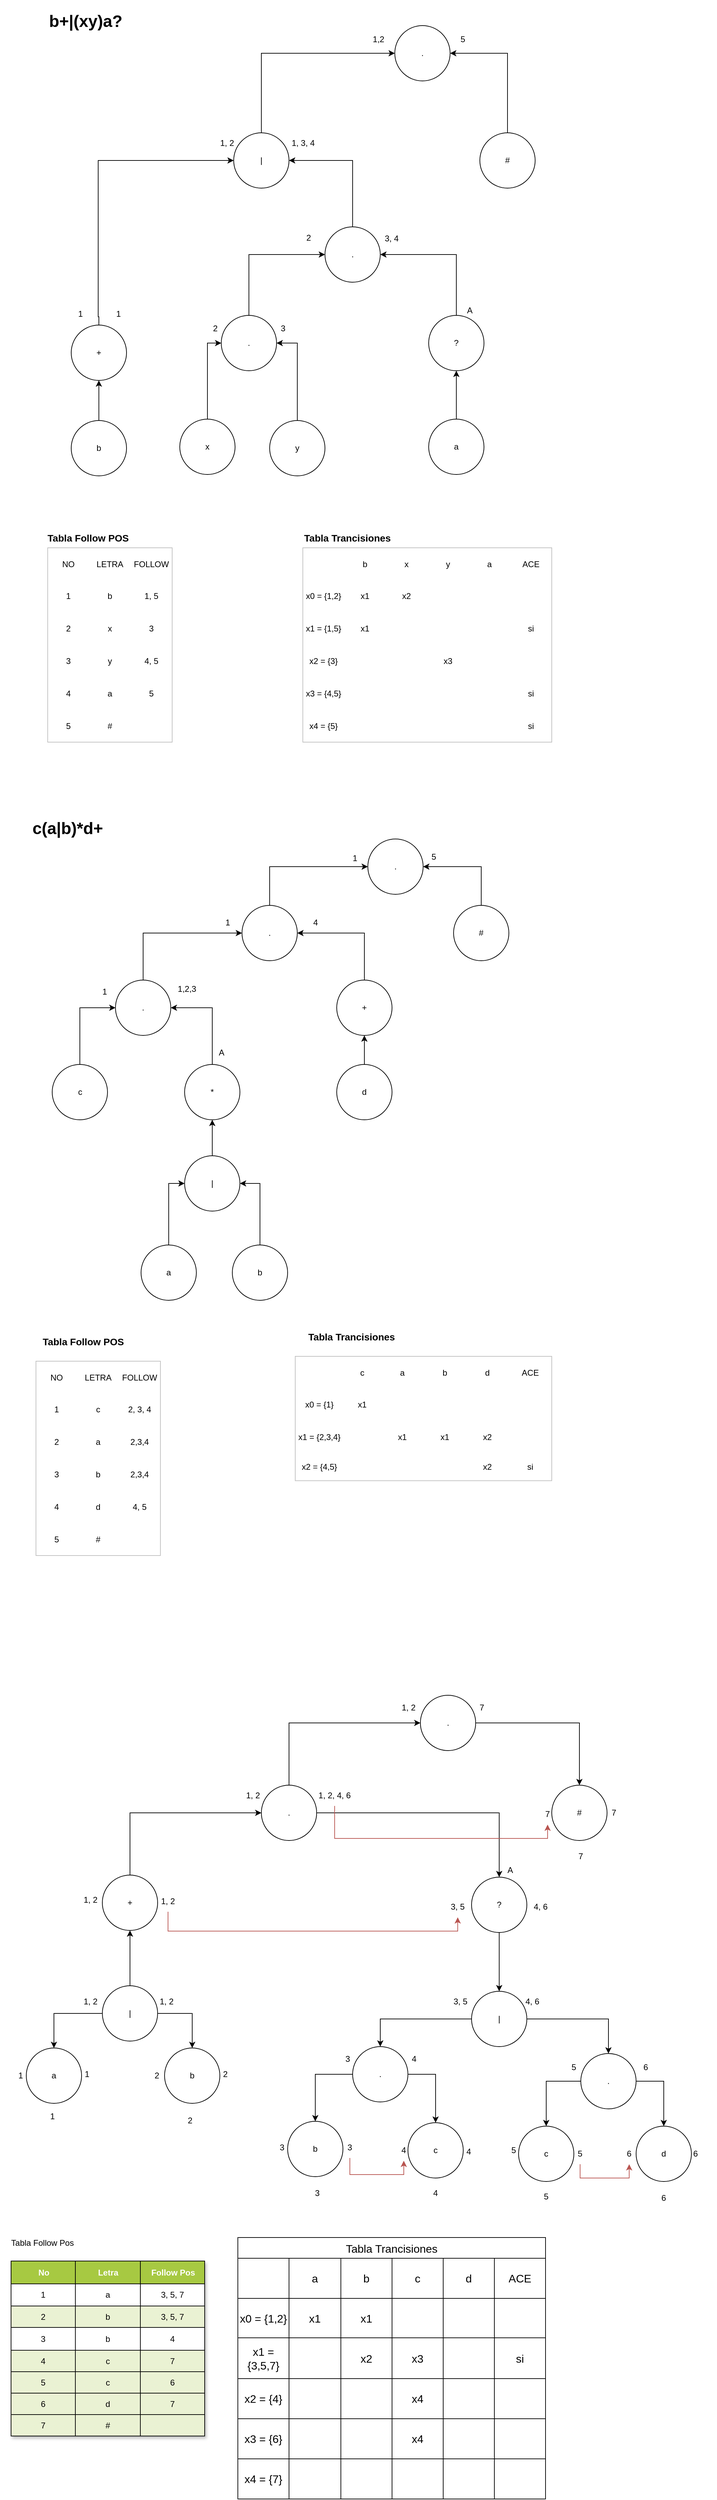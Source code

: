 <mxfile version="24.6.4" type="github">
  <diagram name="Página-1" id="L15ot3QiXP_yFXSq__bD">
    <mxGraphModel dx="1434" dy="1915" grid="0" gridSize="10" guides="1" tooltips="1" connect="1" arrows="1" fold="1" page="1" pageScale="1" pageWidth="827" pageHeight="1169" math="0" shadow="0">
      <root>
        <mxCell id="0" />
        <mxCell id="1" parent="0" />
        <mxCell id="3jrl7XaVkJX-t4Dwcv4B-1" value="&lt;h1&gt;c(a|b)*d+&lt;/h1&gt;" style="text;html=1;align=center;verticalAlign=middle;whiteSpace=wrap;rounded=0;" parent="1" vertex="1">
          <mxGeometry x="57" y="24" width="92" height="44" as="geometry" />
        </mxCell>
        <mxCell id="3jrl7XaVkJX-t4Dwcv4B-4" style="edgeStyle=orthogonalEdgeStyle;rounded=0;orthogonalLoop=1;jettySize=auto;html=1;exitX=0.5;exitY=0;exitDx=0;exitDy=0;entryX=0.5;entryY=1;entryDx=0;entryDy=0;" parent="1" source="3jrl7XaVkJX-t4Dwcv4B-2" target="3jrl7XaVkJX-t4Dwcv4B-3" edge="1">
          <mxGeometry relative="1" as="geometry" />
        </mxCell>
        <mxCell id="3jrl7XaVkJX-t4Dwcv4B-2" value="b" style="ellipse;whiteSpace=wrap;html=1;aspect=fixed;" parent="1" vertex="1">
          <mxGeometry x="108" y="-544" width="80" height="80" as="geometry" />
        </mxCell>
        <mxCell id="3jrl7XaVkJX-t4Dwcv4B-9" style="edgeStyle=orthogonalEdgeStyle;rounded=0;orthogonalLoop=1;jettySize=auto;html=1;entryX=0;entryY=0.5;entryDx=0;entryDy=0;exitX=0.5;exitY=0;exitDx=0;exitDy=0;" parent="1" source="3jrl7XaVkJX-t4Dwcv4B-3" target="3jrl7XaVkJX-t4Dwcv4B-8" edge="1">
          <mxGeometry relative="1" as="geometry">
            <Array as="points">
              <mxPoint x="147" y="-694" />
              <mxPoint x="147" y="-920" />
            </Array>
          </mxGeometry>
        </mxCell>
        <mxCell id="3jrl7XaVkJX-t4Dwcv4B-3" value="+" style="ellipse;whiteSpace=wrap;html=1;aspect=fixed;" parent="1" vertex="1">
          <mxGeometry x="108" y="-682" width="80" height="80" as="geometry" />
        </mxCell>
        <mxCell id="3jrl7XaVkJX-t4Dwcv4B-7" style="edgeStyle=orthogonalEdgeStyle;rounded=0;orthogonalLoop=1;jettySize=auto;html=1;exitX=0.5;exitY=0;exitDx=0;exitDy=0;entryX=0.5;entryY=1;entryDx=0;entryDy=0;" parent="1" source="3jrl7XaVkJX-t4Dwcv4B-5" target="3jrl7XaVkJX-t4Dwcv4B-6" edge="1">
          <mxGeometry relative="1" as="geometry" />
        </mxCell>
        <mxCell id="3jrl7XaVkJX-t4Dwcv4B-5" value="a" style="ellipse;whiteSpace=wrap;html=1;aspect=fixed;" parent="1" vertex="1">
          <mxGeometry x="625" y="-546" width="80" height="80" as="geometry" />
        </mxCell>
        <mxCell id="3jrl7XaVkJX-t4Dwcv4B-24" style="edgeStyle=orthogonalEdgeStyle;rounded=0;orthogonalLoop=1;jettySize=auto;html=1;entryX=1;entryY=0.5;entryDx=0;entryDy=0;exitX=0.5;exitY=0;exitDx=0;exitDy=0;" parent="1" source="3jrl7XaVkJX-t4Dwcv4B-6" target="3jrl7XaVkJX-t4Dwcv4B-23" edge="1">
          <mxGeometry relative="1" as="geometry" />
        </mxCell>
        <mxCell id="3jrl7XaVkJX-t4Dwcv4B-6" value="?" style="ellipse;whiteSpace=wrap;html=1;aspect=fixed;" parent="1" vertex="1">
          <mxGeometry x="625" y="-696" width="80" height="80" as="geometry" />
        </mxCell>
        <mxCell id="3jrl7XaVkJX-t4Dwcv4B-26" style="edgeStyle=orthogonalEdgeStyle;rounded=0;orthogonalLoop=1;jettySize=auto;html=1;entryX=0;entryY=0.5;entryDx=0;entryDy=0;exitX=0.5;exitY=0;exitDx=0;exitDy=0;" parent="1" source="3jrl7XaVkJX-t4Dwcv4B-8" target="3jrl7XaVkJX-t4Dwcv4B-19" edge="1">
          <mxGeometry relative="1" as="geometry" />
        </mxCell>
        <mxCell id="3jrl7XaVkJX-t4Dwcv4B-8" value="|" style="ellipse;whiteSpace=wrap;html=1;aspect=fixed;" parent="1" vertex="1">
          <mxGeometry x="343" y="-960" width="80" height="80" as="geometry" />
        </mxCell>
        <mxCell id="3jrl7XaVkJX-t4Dwcv4B-13" style="edgeStyle=orthogonalEdgeStyle;rounded=0;orthogonalLoop=1;jettySize=auto;html=1;entryX=0;entryY=0.5;entryDx=0;entryDy=0;" parent="1" source="3jrl7XaVkJX-t4Dwcv4B-10" target="3jrl7XaVkJX-t4Dwcv4B-12" edge="1">
          <mxGeometry relative="1" as="geometry" />
        </mxCell>
        <mxCell id="3jrl7XaVkJX-t4Dwcv4B-10" value="x" style="ellipse;whiteSpace=wrap;html=1;aspect=fixed;" parent="1" vertex="1">
          <mxGeometry x="265" y="-546" width="80" height="80" as="geometry" />
        </mxCell>
        <mxCell id="3jrl7XaVkJX-t4Dwcv4B-14" style="edgeStyle=orthogonalEdgeStyle;rounded=0;orthogonalLoop=1;jettySize=auto;html=1;entryX=1;entryY=0.5;entryDx=0;entryDy=0;" parent="1" source="3jrl7XaVkJX-t4Dwcv4B-11" target="3jrl7XaVkJX-t4Dwcv4B-12" edge="1">
          <mxGeometry relative="1" as="geometry" />
        </mxCell>
        <mxCell id="3jrl7XaVkJX-t4Dwcv4B-11" value="y" style="ellipse;whiteSpace=wrap;html=1;aspect=fixed;" parent="1" vertex="1">
          <mxGeometry x="395" y="-544" width="80" height="80" as="geometry" />
        </mxCell>
        <mxCell id="3jrl7XaVkJX-t4Dwcv4B-15" style="edgeStyle=orthogonalEdgeStyle;rounded=0;orthogonalLoop=1;jettySize=auto;html=1;exitX=0.5;exitY=0;exitDx=0;exitDy=0;entryX=0;entryY=0.5;entryDx=0;entryDy=0;" parent="1" source="3jrl7XaVkJX-t4Dwcv4B-12" target="3jrl7XaVkJX-t4Dwcv4B-23" edge="1">
          <mxGeometry relative="1" as="geometry" />
        </mxCell>
        <mxCell id="3jrl7XaVkJX-t4Dwcv4B-12" value="." style="ellipse;whiteSpace=wrap;html=1;aspect=fixed;" parent="1" vertex="1">
          <mxGeometry x="325" y="-696" width="80" height="80" as="geometry" />
        </mxCell>
        <mxCell id="3jrl7XaVkJX-t4Dwcv4B-19" value="." style="ellipse;whiteSpace=wrap;html=1;aspect=fixed;" parent="1" vertex="1">
          <mxGeometry x="576" y="-1115" width="80" height="80" as="geometry" />
        </mxCell>
        <mxCell id="3jrl7XaVkJX-t4Dwcv4B-22" style="edgeStyle=orthogonalEdgeStyle;rounded=0;orthogonalLoop=1;jettySize=auto;html=1;exitX=0.5;exitY=0;exitDx=0;exitDy=0;entryX=1;entryY=0.5;entryDx=0;entryDy=0;" parent="1" source="3jrl7XaVkJX-t4Dwcv4B-21" target="3jrl7XaVkJX-t4Dwcv4B-19" edge="1">
          <mxGeometry relative="1" as="geometry" />
        </mxCell>
        <mxCell id="3jrl7XaVkJX-t4Dwcv4B-21" value="#" style="ellipse;whiteSpace=wrap;html=1;aspect=fixed;" parent="1" vertex="1">
          <mxGeometry x="699" y="-960" width="80" height="80" as="geometry" />
        </mxCell>
        <mxCell id="3jrl7XaVkJX-t4Dwcv4B-25" style="edgeStyle=orthogonalEdgeStyle;rounded=0;orthogonalLoop=1;jettySize=auto;html=1;entryX=1;entryY=0.5;entryDx=0;entryDy=0;exitX=0.5;exitY=0;exitDx=0;exitDy=0;" parent="1" source="3jrl7XaVkJX-t4Dwcv4B-23" target="3jrl7XaVkJX-t4Dwcv4B-8" edge="1">
          <mxGeometry relative="1" as="geometry" />
        </mxCell>
        <mxCell id="3jrl7XaVkJX-t4Dwcv4B-23" value="." style="ellipse;whiteSpace=wrap;html=1;aspect=fixed;" parent="1" vertex="1">
          <mxGeometry x="475" y="-824" width="80" height="80" as="geometry" />
        </mxCell>
        <mxCell id="3jrl7XaVkJX-t4Dwcv4B-27" value="&lt;h1&gt;b+|(xy)a?&lt;/h1&gt;" style="text;html=1;align=center;verticalAlign=middle;whiteSpace=wrap;rounded=0;" parent="1" vertex="1">
          <mxGeometry x="38" y="-1143" width="182" height="44" as="geometry" />
        </mxCell>
        <mxCell id="3jrl7XaVkJX-t4Dwcv4B-31" style="edgeStyle=orthogonalEdgeStyle;rounded=0;orthogonalLoop=1;jettySize=auto;html=1;exitX=0.5;exitY=0;exitDx=0;exitDy=0;entryX=0;entryY=0.5;entryDx=0;entryDy=0;" parent="1" source="3jrl7XaVkJX-t4Dwcv4B-28" target="3jrl7XaVkJX-t4Dwcv4B-30" edge="1">
          <mxGeometry relative="1" as="geometry" />
        </mxCell>
        <mxCell id="3jrl7XaVkJX-t4Dwcv4B-28" value="a" style="ellipse;whiteSpace=wrap;html=1;aspect=fixed;" parent="1" vertex="1">
          <mxGeometry x="209" y="648" width="80" height="80" as="geometry" />
        </mxCell>
        <mxCell id="3jrl7XaVkJX-t4Dwcv4B-32" style="edgeStyle=orthogonalEdgeStyle;rounded=0;orthogonalLoop=1;jettySize=auto;html=1;exitX=0.5;exitY=0;exitDx=0;exitDy=0;entryX=1;entryY=0.5;entryDx=0;entryDy=0;" parent="1" source="3jrl7XaVkJX-t4Dwcv4B-29" target="3jrl7XaVkJX-t4Dwcv4B-30" edge="1">
          <mxGeometry relative="1" as="geometry" />
        </mxCell>
        <mxCell id="3jrl7XaVkJX-t4Dwcv4B-29" value="b" style="ellipse;whiteSpace=wrap;html=1;aspect=fixed;" parent="1" vertex="1">
          <mxGeometry x="341" y="648" width="80" height="80" as="geometry" />
        </mxCell>
        <mxCell id="3jrl7XaVkJX-t4Dwcv4B-30" value="|" style="ellipse;whiteSpace=wrap;html=1;aspect=fixed;" parent="1" vertex="1">
          <mxGeometry x="272" y="519" width="80" height="80" as="geometry" />
        </mxCell>
        <mxCell id="3jrl7XaVkJX-t4Dwcv4B-44" style="edgeStyle=orthogonalEdgeStyle;rounded=0;orthogonalLoop=1;jettySize=auto;html=1;entryX=1;entryY=0.5;entryDx=0;entryDy=0;exitX=0.5;exitY=0;exitDx=0;exitDy=0;" parent="1" source="3jrl7XaVkJX-t4Dwcv4B-33" target="3jrl7XaVkJX-t4Dwcv4B-42" edge="1">
          <mxGeometry relative="1" as="geometry" />
        </mxCell>
        <mxCell id="3jrl7XaVkJX-t4Dwcv4B-33" value="+" style="ellipse;whiteSpace=wrap;html=1;aspect=fixed;" parent="1" vertex="1">
          <mxGeometry x="492" y="265" width="80" height="80" as="geometry" />
        </mxCell>
        <mxCell id="3jrl7XaVkJX-t4Dwcv4B-35" style="edgeStyle=orthogonalEdgeStyle;rounded=0;orthogonalLoop=1;jettySize=auto;html=1;exitX=0.5;exitY=0;exitDx=0;exitDy=0;entryX=0.5;entryY=1;entryDx=0;entryDy=0;" parent="1" source="3jrl7XaVkJX-t4Dwcv4B-34" target="3jrl7XaVkJX-t4Dwcv4B-33" edge="1">
          <mxGeometry relative="1" as="geometry" />
        </mxCell>
        <mxCell id="3jrl7XaVkJX-t4Dwcv4B-34" value="d" style="ellipse;whiteSpace=wrap;html=1;aspect=fixed;" parent="1" vertex="1">
          <mxGeometry x="492" y="387" width="80" height="80" as="geometry" />
        </mxCell>
        <mxCell id="3jrl7XaVkJX-t4Dwcv4B-38" style="edgeStyle=orthogonalEdgeStyle;rounded=0;orthogonalLoop=1;jettySize=auto;html=1;exitX=0.5;exitY=0;exitDx=0;exitDy=0;entryX=0;entryY=0.5;entryDx=0;entryDy=0;" parent="1" source="3jrl7XaVkJX-t4Dwcv4B-36" target="3jrl7XaVkJX-t4Dwcv4B-37" edge="1">
          <mxGeometry relative="1" as="geometry" />
        </mxCell>
        <mxCell id="3jrl7XaVkJX-t4Dwcv4B-36" value="c" style="ellipse;whiteSpace=wrap;html=1;aspect=fixed;" parent="1" vertex="1">
          <mxGeometry x="80.5" y="387" width="80" height="80" as="geometry" />
        </mxCell>
        <mxCell id="3jrl7XaVkJX-t4Dwcv4B-43" style="edgeStyle=orthogonalEdgeStyle;rounded=0;orthogonalLoop=1;jettySize=auto;html=1;entryX=0;entryY=0.5;entryDx=0;entryDy=0;exitX=0.5;exitY=0;exitDx=0;exitDy=0;" parent="1" source="3jrl7XaVkJX-t4Dwcv4B-37" target="3jrl7XaVkJX-t4Dwcv4B-42" edge="1">
          <mxGeometry relative="1" as="geometry" />
        </mxCell>
        <mxCell id="3jrl7XaVkJX-t4Dwcv4B-37" value="." style="ellipse;whiteSpace=wrap;html=1;aspect=fixed;" parent="1" vertex="1">
          <mxGeometry x="172" y="265" width="80" height="80" as="geometry" />
        </mxCell>
        <mxCell id="3jrl7XaVkJX-t4Dwcv4B-41" value="" style="edgeStyle=orthogonalEdgeStyle;rounded=0;orthogonalLoop=1;jettySize=auto;html=1;exitX=0.5;exitY=0;exitDx=0;exitDy=0;entryX=0.5;entryY=1;entryDx=0;entryDy=0;" parent="1" source="3jrl7XaVkJX-t4Dwcv4B-30" target="3jrl7XaVkJX-t4Dwcv4B-40" edge="1">
          <mxGeometry relative="1" as="geometry">
            <mxPoint x="312" y="519" as="sourcePoint" />
            <mxPoint x="247" y="317" as="targetPoint" />
          </mxGeometry>
        </mxCell>
        <mxCell id="3jrl7XaVkJX-t4Dwcv4B-226" style="edgeStyle=orthogonalEdgeStyle;rounded=0;orthogonalLoop=1;jettySize=auto;html=1;entryX=1;entryY=0.5;entryDx=0;entryDy=0;exitX=0.5;exitY=0;exitDx=0;exitDy=0;" parent="1" source="3jrl7XaVkJX-t4Dwcv4B-40" target="3jrl7XaVkJX-t4Dwcv4B-37" edge="1">
          <mxGeometry relative="1" as="geometry" />
        </mxCell>
        <mxCell id="3jrl7XaVkJX-t4Dwcv4B-40" value="*" style="ellipse;whiteSpace=wrap;html=1;aspect=fixed;" parent="1" vertex="1">
          <mxGeometry x="272" y="387" width="80" height="80" as="geometry" />
        </mxCell>
        <mxCell id="3jrl7XaVkJX-t4Dwcv4B-46" style="edgeStyle=orthogonalEdgeStyle;rounded=0;orthogonalLoop=1;jettySize=auto;html=1;entryX=0;entryY=0.5;entryDx=0;entryDy=0;exitX=0.5;exitY=0;exitDx=0;exitDy=0;" parent="1" source="3jrl7XaVkJX-t4Dwcv4B-42" target="3jrl7XaVkJX-t4Dwcv4B-45" edge="1">
          <mxGeometry relative="1" as="geometry" />
        </mxCell>
        <mxCell id="3jrl7XaVkJX-t4Dwcv4B-42" value="." style="ellipse;whiteSpace=wrap;html=1;aspect=fixed;" parent="1" vertex="1">
          <mxGeometry x="355" y="157" width="80" height="80" as="geometry" />
        </mxCell>
        <mxCell id="3jrl7XaVkJX-t4Dwcv4B-45" value="." style="ellipse;whiteSpace=wrap;html=1;aspect=fixed;" parent="1" vertex="1">
          <mxGeometry x="537" y="61" width="80" height="80" as="geometry" />
        </mxCell>
        <mxCell id="3jrl7XaVkJX-t4Dwcv4B-48" style="edgeStyle=orthogonalEdgeStyle;rounded=0;orthogonalLoop=1;jettySize=auto;html=1;entryX=1;entryY=0.5;entryDx=0;entryDy=0;exitX=0.5;exitY=0;exitDx=0;exitDy=0;" parent="1" source="3jrl7XaVkJX-t4Dwcv4B-47" target="3jrl7XaVkJX-t4Dwcv4B-45" edge="1">
          <mxGeometry relative="1" as="geometry" />
        </mxCell>
        <mxCell id="3jrl7XaVkJX-t4Dwcv4B-47" value="#" style="ellipse;whiteSpace=wrap;html=1;aspect=fixed;" parent="1" vertex="1">
          <mxGeometry x="661" y="157" width="80" height="80" as="geometry" />
        </mxCell>
        <mxCell id="3jrl7XaVkJX-t4Dwcv4B-49" value="A" style="text;html=1;align=center;verticalAlign=middle;resizable=0;points=[];autosize=1;strokeColor=none;fillColor=none;" parent="1" vertex="1">
          <mxGeometry x="671" y="-716" width="26" height="26" as="geometry" />
        </mxCell>
        <mxCell id="3jrl7XaVkJX-t4Dwcv4B-50" value="2" style="text;html=1;align=center;verticalAlign=middle;resizable=0;points=[];autosize=1;strokeColor=none;fillColor=none;" parent="1" vertex="1">
          <mxGeometry x="438" y="-821" width="25" height="26" as="geometry" />
        </mxCell>
        <mxCell id="3jrl7XaVkJX-t4Dwcv4B-51" value="3, 4" style="text;html=1;align=center;verticalAlign=middle;resizable=0;points=[];autosize=1;strokeColor=none;fillColor=none;" parent="1" vertex="1">
          <mxGeometry x="552" y="-820" width="38" height="26" as="geometry" />
        </mxCell>
        <mxCell id="3jrl7XaVkJX-t4Dwcv4B-52" value="1" style="text;html=1;align=center;verticalAlign=middle;resizable=0;points=[];autosize=1;strokeColor=none;fillColor=none;" parent="1" vertex="1">
          <mxGeometry x="108" y="-711" width="25" height="26" as="geometry" />
        </mxCell>
        <mxCell id="3jrl7XaVkJX-t4Dwcv4B-53" value="3" style="text;html=1;align=center;verticalAlign=middle;resizable=0;points=[];autosize=1;strokeColor=none;fillColor=none;" parent="1" vertex="1">
          <mxGeometry x="401" y="-690" width="25" height="26" as="geometry" />
        </mxCell>
        <mxCell id="3jrl7XaVkJX-t4Dwcv4B-54" value="2" style="text;html=1;align=center;verticalAlign=middle;resizable=0;points=[];autosize=1;strokeColor=none;fillColor=none;" parent="1" vertex="1">
          <mxGeometry x="303" y="-690" width="25" height="26" as="geometry" />
        </mxCell>
        <mxCell id="3jrl7XaVkJX-t4Dwcv4B-55" value="1" style="text;html=1;align=center;verticalAlign=middle;resizable=0;points=[];autosize=1;strokeColor=none;fillColor=none;" parent="1" vertex="1">
          <mxGeometry x="163" y="-711" width="25" height="26" as="geometry" />
        </mxCell>
        <mxCell id="3jrl7XaVkJX-t4Dwcv4B-56" value="1, 2" style="text;html=1;align=center;verticalAlign=middle;resizable=0;points=[];autosize=1;strokeColor=none;fillColor=none;" parent="1" vertex="1">
          <mxGeometry x="314" y="-958" width="38" height="26" as="geometry" />
        </mxCell>
        <mxCell id="3jrl7XaVkJX-t4Dwcv4B-57" value="1, 3, 4" style="text;html=1;align=center;verticalAlign=middle;resizable=0;points=[];autosize=1;strokeColor=none;fillColor=none;" parent="1" vertex="1">
          <mxGeometry x="417" y="-958" width="51" height="26" as="geometry" />
        </mxCell>
        <mxCell id="3jrl7XaVkJX-t4Dwcv4B-58" value="1,2" style="text;html=1;align=center;verticalAlign=middle;resizable=0;points=[];autosize=1;strokeColor=none;fillColor=none;" parent="1" vertex="1">
          <mxGeometry x="534" y="-1108" width="35" height="26" as="geometry" />
        </mxCell>
        <mxCell id="3jrl7XaVkJX-t4Dwcv4B-59" value="5" style="text;html=1;align=center;verticalAlign=middle;resizable=0;points=[];autosize=1;strokeColor=none;fillColor=none;" parent="1" vertex="1">
          <mxGeometry x="661" y="-1108" width="25" height="26" as="geometry" />
        </mxCell>
        <mxCell id="3jrl7XaVkJX-t4Dwcv4B-60" value="" style="childLayout=tableLayout;recursiveResize=0;shadow=0;fillColor=none;strokeColor=#C0C0C0;" parent="1" vertex="1">
          <mxGeometry x="74" y="-360" width="180" height="281" as="geometry" />
        </mxCell>
        <mxCell id="3jrl7XaVkJX-t4Dwcv4B-61" value="" style="shape=tableRow;horizontal=0;startSize=0;swimlaneHead=0;swimlaneBody=0;top=0;left=0;bottom=0;right=0;dropTarget=0;collapsible=0;recursiveResize=0;expand=0;fontStyle=0;fillColor=none;" parent="3jrl7XaVkJX-t4Dwcv4B-60" vertex="1">
          <mxGeometry width="180" height="47" as="geometry" />
        </mxCell>
        <mxCell id="3jrl7XaVkJX-t4Dwcv4B-62" value="NO" style="connectable=0;recursiveResize=0;strokeColor=none;fillColor=none;align=center;whiteSpace=wrap;html=1;" parent="3jrl7XaVkJX-t4Dwcv4B-61" vertex="1">
          <mxGeometry width="60" height="47" as="geometry">
            <mxRectangle width="60" height="47" as="alternateBounds" />
          </mxGeometry>
        </mxCell>
        <mxCell id="3jrl7XaVkJX-t4Dwcv4B-63" value="LETRA" style="connectable=0;recursiveResize=0;strokeColor=none;fillColor=none;align=center;whiteSpace=wrap;html=1;" parent="3jrl7XaVkJX-t4Dwcv4B-61" vertex="1">
          <mxGeometry x="60" width="60" height="47" as="geometry">
            <mxRectangle width="60" height="47" as="alternateBounds" />
          </mxGeometry>
        </mxCell>
        <mxCell id="3jrl7XaVkJX-t4Dwcv4B-64" value="FOLLOW" style="connectable=0;recursiveResize=0;strokeColor=none;fillColor=none;align=center;whiteSpace=wrap;html=1;" parent="3jrl7XaVkJX-t4Dwcv4B-61" vertex="1">
          <mxGeometry x="120" width="60" height="47" as="geometry">
            <mxRectangle width="60" height="47" as="alternateBounds" />
          </mxGeometry>
        </mxCell>
        <mxCell id="3jrl7XaVkJX-t4Dwcv4B-65" style="shape=tableRow;horizontal=0;startSize=0;swimlaneHead=0;swimlaneBody=0;top=0;left=0;bottom=0;right=0;dropTarget=0;collapsible=0;recursiveResize=0;expand=0;fontStyle=0;fillColor=none;" parent="3jrl7XaVkJX-t4Dwcv4B-60" vertex="1">
          <mxGeometry y="47" width="180" height="46" as="geometry" />
        </mxCell>
        <mxCell id="3jrl7XaVkJX-t4Dwcv4B-66" value="1" style="connectable=0;recursiveResize=0;strokeColor=none;fillColor=none;align=center;whiteSpace=wrap;html=1;" parent="3jrl7XaVkJX-t4Dwcv4B-65" vertex="1">
          <mxGeometry width="60" height="46" as="geometry">
            <mxRectangle width="60" height="46" as="alternateBounds" />
          </mxGeometry>
        </mxCell>
        <mxCell id="3jrl7XaVkJX-t4Dwcv4B-67" value="b" style="connectable=0;recursiveResize=0;strokeColor=none;fillColor=none;align=center;whiteSpace=wrap;html=1;" parent="3jrl7XaVkJX-t4Dwcv4B-65" vertex="1">
          <mxGeometry x="60" width="60" height="46" as="geometry">
            <mxRectangle width="60" height="46" as="alternateBounds" />
          </mxGeometry>
        </mxCell>
        <mxCell id="3jrl7XaVkJX-t4Dwcv4B-68" value="1, 5" style="connectable=0;recursiveResize=0;strokeColor=none;fillColor=none;align=center;whiteSpace=wrap;html=1;" parent="3jrl7XaVkJX-t4Dwcv4B-65" vertex="1">
          <mxGeometry x="120" width="60" height="46" as="geometry">
            <mxRectangle width="60" height="46" as="alternateBounds" />
          </mxGeometry>
        </mxCell>
        <mxCell id="3jrl7XaVkJX-t4Dwcv4B-69" style="shape=tableRow;horizontal=0;startSize=0;swimlaneHead=0;swimlaneBody=0;top=0;left=0;bottom=0;right=0;dropTarget=0;collapsible=0;recursiveResize=0;expand=0;fontStyle=0;fillColor=none;" parent="3jrl7XaVkJX-t4Dwcv4B-60" vertex="1">
          <mxGeometry y="93" width="180" height="47" as="geometry" />
        </mxCell>
        <mxCell id="3jrl7XaVkJX-t4Dwcv4B-70" value="2" style="connectable=0;recursiveResize=0;strokeColor=none;fillColor=none;align=center;whiteSpace=wrap;html=1;" parent="3jrl7XaVkJX-t4Dwcv4B-69" vertex="1">
          <mxGeometry width="60" height="47" as="geometry">
            <mxRectangle width="60" height="47" as="alternateBounds" />
          </mxGeometry>
        </mxCell>
        <mxCell id="3jrl7XaVkJX-t4Dwcv4B-71" value="x" style="connectable=0;recursiveResize=0;strokeColor=none;fillColor=none;align=center;whiteSpace=wrap;html=1;" parent="3jrl7XaVkJX-t4Dwcv4B-69" vertex="1">
          <mxGeometry x="60" width="60" height="47" as="geometry">
            <mxRectangle width="60" height="47" as="alternateBounds" />
          </mxGeometry>
        </mxCell>
        <mxCell id="3jrl7XaVkJX-t4Dwcv4B-72" value="3" style="connectable=0;recursiveResize=0;strokeColor=none;fillColor=none;align=center;whiteSpace=wrap;html=1;" parent="3jrl7XaVkJX-t4Dwcv4B-69" vertex="1">
          <mxGeometry x="120" width="60" height="47" as="geometry">
            <mxRectangle width="60" height="47" as="alternateBounds" />
          </mxGeometry>
        </mxCell>
        <mxCell id="3jrl7XaVkJX-t4Dwcv4B-74" style="shape=tableRow;horizontal=0;startSize=0;swimlaneHead=0;swimlaneBody=0;top=0;left=0;bottom=0;right=0;dropTarget=0;collapsible=0;recursiveResize=0;expand=0;fontStyle=0;fillColor=none;" parent="3jrl7XaVkJX-t4Dwcv4B-60" vertex="1">
          <mxGeometry y="140" width="180" height="47" as="geometry" />
        </mxCell>
        <mxCell id="3jrl7XaVkJX-t4Dwcv4B-75" value="3" style="connectable=0;recursiveResize=0;strokeColor=none;fillColor=none;align=center;whiteSpace=wrap;html=1;" parent="3jrl7XaVkJX-t4Dwcv4B-74" vertex="1">
          <mxGeometry width="60" height="47" as="geometry">
            <mxRectangle width="60" height="47" as="alternateBounds" />
          </mxGeometry>
        </mxCell>
        <mxCell id="3jrl7XaVkJX-t4Dwcv4B-76" value="y" style="connectable=0;recursiveResize=0;strokeColor=none;fillColor=none;align=center;whiteSpace=wrap;html=1;" parent="3jrl7XaVkJX-t4Dwcv4B-74" vertex="1">
          <mxGeometry x="60" width="60" height="47" as="geometry">
            <mxRectangle width="60" height="47" as="alternateBounds" />
          </mxGeometry>
        </mxCell>
        <mxCell id="3jrl7XaVkJX-t4Dwcv4B-77" value="4, 5" style="connectable=0;recursiveResize=0;strokeColor=none;fillColor=none;align=center;whiteSpace=wrap;html=1;" parent="3jrl7XaVkJX-t4Dwcv4B-74" vertex="1">
          <mxGeometry x="120" width="60" height="47" as="geometry">
            <mxRectangle width="60" height="47" as="alternateBounds" />
          </mxGeometry>
        </mxCell>
        <mxCell id="3jrl7XaVkJX-t4Dwcv4B-78" style="shape=tableRow;horizontal=0;startSize=0;swimlaneHead=0;swimlaneBody=0;top=0;left=0;bottom=0;right=0;dropTarget=0;collapsible=0;recursiveResize=0;expand=0;fontStyle=0;fillColor=none;" parent="3jrl7XaVkJX-t4Dwcv4B-60" vertex="1">
          <mxGeometry y="187" width="180" height="47" as="geometry" />
        </mxCell>
        <mxCell id="3jrl7XaVkJX-t4Dwcv4B-79" value="4" style="connectable=0;recursiveResize=0;strokeColor=none;fillColor=none;align=center;whiteSpace=wrap;html=1;" parent="3jrl7XaVkJX-t4Dwcv4B-78" vertex="1">
          <mxGeometry width="60" height="47" as="geometry">
            <mxRectangle width="60" height="47" as="alternateBounds" />
          </mxGeometry>
        </mxCell>
        <mxCell id="3jrl7XaVkJX-t4Dwcv4B-80" value="a" style="connectable=0;recursiveResize=0;strokeColor=none;fillColor=none;align=center;whiteSpace=wrap;html=1;" parent="3jrl7XaVkJX-t4Dwcv4B-78" vertex="1">
          <mxGeometry x="60" width="60" height="47" as="geometry">
            <mxRectangle width="60" height="47" as="alternateBounds" />
          </mxGeometry>
        </mxCell>
        <mxCell id="3jrl7XaVkJX-t4Dwcv4B-81" value="5" style="connectable=0;recursiveResize=0;strokeColor=none;fillColor=none;align=center;whiteSpace=wrap;html=1;" parent="3jrl7XaVkJX-t4Dwcv4B-78" vertex="1">
          <mxGeometry x="120" width="60" height="47" as="geometry">
            <mxRectangle width="60" height="47" as="alternateBounds" />
          </mxGeometry>
        </mxCell>
        <mxCell id="3jrl7XaVkJX-t4Dwcv4B-82" style="shape=tableRow;horizontal=0;startSize=0;swimlaneHead=0;swimlaneBody=0;top=0;left=0;bottom=0;right=0;dropTarget=0;collapsible=0;recursiveResize=0;expand=0;fontStyle=0;fillColor=none;" parent="3jrl7XaVkJX-t4Dwcv4B-60" vertex="1">
          <mxGeometry y="234" width="180" height="47" as="geometry" />
        </mxCell>
        <mxCell id="3jrl7XaVkJX-t4Dwcv4B-83" value="5" style="connectable=0;recursiveResize=0;strokeColor=none;fillColor=none;align=center;whiteSpace=wrap;html=1;" parent="3jrl7XaVkJX-t4Dwcv4B-82" vertex="1">
          <mxGeometry width="60" height="47" as="geometry">
            <mxRectangle width="60" height="47" as="alternateBounds" />
          </mxGeometry>
        </mxCell>
        <mxCell id="3jrl7XaVkJX-t4Dwcv4B-84" value="#" style="connectable=0;recursiveResize=0;strokeColor=none;fillColor=none;align=center;whiteSpace=wrap;html=1;" parent="3jrl7XaVkJX-t4Dwcv4B-82" vertex="1">
          <mxGeometry x="60" width="60" height="47" as="geometry">
            <mxRectangle width="60" height="47" as="alternateBounds" />
          </mxGeometry>
        </mxCell>
        <mxCell id="3jrl7XaVkJX-t4Dwcv4B-85" style="connectable=0;recursiveResize=0;strokeColor=none;fillColor=none;align=center;whiteSpace=wrap;html=1;" parent="3jrl7XaVkJX-t4Dwcv4B-82" vertex="1">
          <mxGeometry x="120" width="60" height="47" as="geometry">
            <mxRectangle width="60" height="47" as="alternateBounds" />
          </mxGeometry>
        </mxCell>
        <mxCell id="3jrl7XaVkJX-t4Dwcv4B-73" value="&lt;h3&gt;Tabla Follow POS&lt;/h3&gt;" style="text;html=1;align=center;verticalAlign=middle;resizable=0;points=[];autosize=1;strokeColor=none;fillColor=none;" parent="1" vertex="1">
          <mxGeometry x="64" y="-403" width="136" height="57" as="geometry" />
        </mxCell>
        <mxCell id="3jrl7XaVkJX-t4Dwcv4B-86" value="" style="childLayout=tableLayout;recursiveResize=0;shadow=0;fillColor=none;strokeColor=#C0C0C0;" parent="1" vertex="1">
          <mxGeometry x="443" y="-360" width="360" height="281" as="geometry" />
        </mxCell>
        <mxCell id="3jrl7XaVkJX-t4Dwcv4B-87" value="" style="shape=tableRow;horizontal=0;startSize=0;swimlaneHead=0;swimlaneBody=0;top=0;left=0;bottom=0;right=0;dropTarget=0;collapsible=0;recursiveResize=0;expand=0;fontStyle=0;fillColor=none;" parent="3jrl7XaVkJX-t4Dwcv4B-86" vertex="1">
          <mxGeometry width="360" height="47" as="geometry" />
        </mxCell>
        <mxCell id="3jrl7XaVkJX-t4Dwcv4B-88" value="" style="connectable=0;recursiveResize=0;strokeColor=none;fillColor=none;align=center;whiteSpace=wrap;html=1;" parent="3jrl7XaVkJX-t4Dwcv4B-87" vertex="1">
          <mxGeometry width="60" height="47" as="geometry">
            <mxRectangle width="60" height="47" as="alternateBounds" />
          </mxGeometry>
        </mxCell>
        <mxCell id="3jrl7XaVkJX-t4Dwcv4B-89" value="b" style="connectable=0;recursiveResize=0;strokeColor=none;fillColor=none;align=center;whiteSpace=wrap;html=1;" parent="3jrl7XaVkJX-t4Dwcv4B-87" vertex="1">
          <mxGeometry x="60" width="60" height="47" as="geometry">
            <mxRectangle width="60" height="47" as="alternateBounds" />
          </mxGeometry>
        </mxCell>
        <mxCell id="3jrl7XaVkJX-t4Dwcv4B-90" value="x" style="connectable=0;recursiveResize=0;strokeColor=none;fillColor=none;align=center;whiteSpace=wrap;html=1;" parent="3jrl7XaVkJX-t4Dwcv4B-87" vertex="1">
          <mxGeometry x="120" width="60" height="47" as="geometry">
            <mxRectangle width="60" height="47" as="alternateBounds" />
          </mxGeometry>
        </mxCell>
        <mxCell id="3jrl7XaVkJX-t4Dwcv4B-112" value="y" style="connectable=0;recursiveResize=0;strokeColor=none;fillColor=none;align=center;whiteSpace=wrap;html=1;" parent="3jrl7XaVkJX-t4Dwcv4B-87" vertex="1">
          <mxGeometry x="180" width="60" height="47" as="geometry">
            <mxRectangle width="60" height="47" as="alternateBounds" />
          </mxGeometry>
        </mxCell>
        <mxCell id="3jrl7XaVkJX-t4Dwcv4B-118" value="a" style="connectable=0;recursiveResize=0;strokeColor=none;fillColor=none;align=center;whiteSpace=wrap;html=1;" parent="3jrl7XaVkJX-t4Dwcv4B-87" vertex="1">
          <mxGeometry x="240" width="60" height="47" as="geometry">
            <mxRectangle width="60" height="47" as="alternateBounds" />
          </mxGeometry>
        </mxCell>
        <mxCell id="3jrl7XaVkJX-t4Dwcv4B-124" value="ACE" style="connectable=0;recursiveResize=0;strokeColor=none;fillColor=none;align=center;whiteSpace=wrap;html=1;" parent="3jrl7XaVkJX-t4Dwcv4B-87" vertex="1">
          <mxGeometry x="300" width="60" height="47" as="geometry">
            <mxRectangle width="60" height="47" as="alternateBounds" />
          </mxGeometry>
        </mxCell>
        <mxCell id="3jrl7XaVkJX-t4Dwcv4B-91" style="shape=tableRow;horizontal=0;startSize=0;swimlaneHead=0;swimlaneBody=0;top=0;left=0;bottom=0;right=0;dropTarget=0;collapsible=0;recursiveResize=0;expand=0;fontStyle=0;fillColor=none;" parent="3jrl7XaVkJX-t4Dwcv4B-86" vertex="1">
          <mxGeometry y="47" width="360" height="46" as="geometry" />
        </mxCell>
        <mxCell id="3jrl7XaVkJX-t4Dwcv4B-92" value="x0 = {1,2}" style="connectable=0;recursiveResize=0;strokeColor=none;fillColor=none;align=center;whiteSpace=wrap;html=1;" parent="3jrl7XaVkJX-t4Dwcv4B-91" vertex="1">
          <mxGeometry width="60" height="46" as="geometry">
            <mxRectangle width="60" height="46" as="alternateBounds" />
          </mxGeometry>
        </mxCell>
        <mxCell id="3jrl7XaVkJX-t4Dwcv4B-93" value="x1" style="connectable=0;recursiveResize=0;strokeColor=none;fillColor=none;align=center;whiteSpace=wrap;html=1;" parent="3jrl7XaVkJX-t4Dwcv4B-91" vertex="1">
          <mxGeometry x="60" width="60" height="46" as="geometry">
            <mxRectangle width="60" height="46" as="alternateBounds" />
          </mxGeometry>
        </mxCell>
        <mxCell id="3jrl7XaVkJX-t4Dwcv4B-94" value="x2" style="connectable=0;recursiveResize=0;strokeColor=none;fillColor=none;align=center;whiteSpace=wrap;html=1;" parent="3jrl7XaVkJX-t4Dwcv4B-91" vertex="1">
          <mxGeometry x="120" width="60" height="46" as="geometry">
            <mxRectangle width="60" height="46" as="alternateBounds" />
          </mxGeometry>
        </mxCell>
        <mxCell id="3jrl7XaVkJX-t4Dwcv4B-113" style="connectable=0;recursiveResize=0;strokeColor=none;fillColor=none;align=center;whiteSpace=wrap;html=1;" parent="3jrl7XaVkJX-t4Dwcv4B-91" vertex="1">
          <mxGeometry x="180" width="60" height="46" as="geometry">
            <mxRectangle width="60" height="46" as="alternateBounds" />
          </mxGeometry>
        </mxCell>
        <mxCell id="3jrl7XaVkJX-t4Dwcv4B-119" style="connectable=0;recursiveResize=0;strokeColor=none;fillColor=none;align=center;whiteSpace=wrap;html=1;" parent="3jrl7XaVkJX-t4Dwcv4B-91" vertex="1">
          <mxGeometry x="240" width="60" height="46" as="geometry">
            <mxRectangle width="60" height="46" as="alternateBounds" />
          </mxGeometry>
        </mxCell>
        <mxCell id="3jrl7XaVkJX-t4Dwcv4B-125" style="connectable=0;recursiveResize=0;strokeColor=none;fillColor=none;align=center;whiteSpace=wrap;html=1;" parent="3jrl7XaVkJX-t4Dwcv4B-91" vertex="1">
          <mxGeometry x="300" width="60" height="46" as="geometry">
            <mxRectangle width="60" height="46" as="alternateBounds" />
          </mxGeometry>
        </mxCell>
        <mxCell id="3jrl7XaVkJX-t4Dwcv4B-95" style="shape=tableRow;horizontal=0;startSize=0;swimlaneHead=0;swimlaneBody=0;top=0;left=0;bottom=0;right=0;dropTarget=0;collapsible=0;recursiveResize=0;expand=0;fontStyle=0;fillColor=none;" parent="3jrl7XaVkJX-t4Dwcv4B-86" vertex="1">
          <mxGeometry y="93" width="360" height="47" as="geometry" />
        </mxCell>
        <mxCell id="3jrl7XaVkJX-t4Dwcv4B-96" value="x1 = {1,5}" style="connectable=0;recursiveResize=0;strokeColor=none;fillColor=none;align=center;whiteSpace=wrap;html=1;" parent="3jrl7XaVkJX-t4Dwcv4B-95" vertex="1">
          <mxGeometry width="60" height="47" as="geometry">
            <mxRectangle width="60" height="47" as="alternateBounds" />
          </mxGeometry>
        </mxCell>
        <mxCell id="3jrl7XaVkJX-t4Dwcv4B-97" value="x1" style="connectable=0;recursiveResize=0;strokeColor=none;fillColor=none;align=center;whiteSpace=wrap;html=1;" parent="3jrl7XaVkJX-t4Dwcv4B-95" vertex="1">
          <mxGeometry x="60" width="60" height="47" as="geometry">
            <mxRectangle width="60" height="47" as="alternateBounds" />
          </mxGeometry>
        </mxCell>
        <mxCell id="3jrl7XaVkJX-t4Dwcv4B-98" value="" style="connectable=0;recursiveResize=0;strokeColor=none;fillColor=none;align=center;whiteSpace=wrap;html=1;" parent="3jrl7XaVkJX-t4Dwcv4B-95" vertex="1">
          <mxGeometry x="120" width="60" height="47" as="geometry">
            <mxRectangle width="60" height="47" as="alternateBounds" />
          </mxGeometry>
        </mxCell>
        <mxCell id="3jrl7XaVkJX-t4Dwcv4B-114" style="connectable=0;recursiveResize=0;strokeColor=none;fillColor=none;align=center;whiteSpace=wrap;html=1;" parent="3jrl7XaVkJX-t4Dwcv4B-95" vertex="1">
          <mxGeometry x="180" width="60" height="47" as="geometry">
            <mxRectangle width="60" height="47" as="alternateBounds" />
          </mxGeometry>
        </mxCell>
        <mxCell id="3jrl7XaVkJX-t4Dwcv4B-120" style="connectable=0;recursiveResize=0;strokeColor=none;fillColor=none;align=center;whiteSpace=wrap;html=1;" parent="3jrl7XaVkJX-t4Dwcv4B-95" vertex="1">
          <mxGeometry x="240" width="60" height="47" as="geometry">
            <mxRectangle width="60" height="47" as="alternateBounds" />
          </mxGeometry>
        </mxCell>
        <mxCell id="3jrl7XaVkJX-t4Dwcv4B-126" value="si" style="connectable=0;recursiveResize=0;strokeColor=none;fillColor=none;align=center;whiteSpace=wrap;html=1;" parent="3jrl7XaVkJX-t4Dwcv4B-95" vertex="1">
          <mxGeometry x="300" width="60" height="47" as="geometry">
            <mxRectangle width="60" height="47" as="alternateBounds" />
          </mxGeometry>
        </mxCell>
        <mxCell id="3jrl7XaVkJX-t4Dwcv4B-99" style="shape=tableRow;horizontal=0;startSize=0;swimlaneHead=0;swimlaneBody=0;top=0;left=0;bottom=0;right=0;dropTarget=0;collapsible=0;recursiveResize=0;expand=0;fontStyle=0;fillColor=none;" parent="3jrl7XaVkJX-t4Dwcv4B-86" vertex="1">
          <mxGeometry y="140" width="360" height="47" as="geometry" />
        </mxCell>
        <mxCell id="3jrl7XaVkJX-t4Dwcv4B-100" value="x2 = {3}" style="connectable=0;recursiveResize=0;strokeColor=none;fillColor=none;align=center;whiteSpace=wrap;html=1;" parent="3jrl7XaVkJX-t4Dwcv4B-99" vertex="1">
          <mxGeometry width="60" height="47" as="geometry">
            <mxRectangle width="60" height="47" as="alternateBounds" />
          </mxGeometry>
        </mxCell>
        <mxCell id="3jrl7XaVkJX-t4Dwcv4B-101" value="" style="connectable=0;recursiveResize=0;strokeColor=none;fillColor=none;align=center;whiteSpace=wrap;html=1;" parent="3jrl7XaVkJX-t4Dwcv4B-99" vertex="1">
          <mxGeometry x="60" width="60" height="47" as="geometry">
            <mxRectangle width="60" height="47" as="alternateBounds" />
          </mxGeometry>
        </mxCell>
        <mxCell id="3jrl7XaVkJX-t4Dwcv4B-102" value="" style="connectable=0;recursiveResize=0;strokeColor=none;fillColor=none;align=center;whiteSpace=wrap;html=1;" parent="3jrl7XaVkJX-t4Dwcv4B-99" vertex="1">
          <mxGeometry x="120" width="60" height="47" as="geometry">
            <mxRectangle width="60" height="47" as="alternateBounds" />
          </mxGeometry>
        </mxCell>
        <mxCell id="3jrl7XaVkJX-t4Dwcv4B-115" value="x3" style="connectable=0;recursiveResize=0;strokeColor=none;fillColor=none;align=center;whiteSpace=wrap;html=1;" parent="3jrl7XaVkJX-t4Dwcv4B-99" vertex="1">
          <mxGeometry x="180" width="60" height="47" as="geometry">
            <mxRectangle width="60" height="47" as="alternateBounds" />
          </mxGeometry>
        </mxCell>
        <mxCell id="3jrl7XaVkJX-t4Dwcv4B-121" style="connectable=0;recursiveResize=0;strokeColor=none;fillColor=none;align=center;whiteSpace=wrap;html=1;" parent="3jrl7XaVkJX-t4Dwcv4B-99" vertex="1">
          <mxGeometry x="240" width="60" height="47" as="geometry">
            <mxRectangle width="60" height="47" as="alternateBounds" />
          </mxGeometry>
        </mxCell>
        <mxCell id="3jrl7XaVkJX-t4Dwcv4B-127" style="connectable=0;recursiveResize=0;strokeColor=none;fillColor=none;align=center;whiteSpace=wrap;html=1;" parent="3jrl7XaVkJX-t4Dwcv4B-99" vertex="1">
          <mxGeometry x="300" width="60" height="47" as="geometry">
            <mxRectangle width="60" height="47" as="alternateBounds" />
          </mxGeometry>
        </mxCell>
        <mxCell id="3jrl7XaVkJX-t4Dwcv4B-103" style="shape=tableRow;horizontal=0;startSize=0;swimlaneHead=0;swimlaneBody=0;top=0;left=0;bottom=0;right=0;dropTarget=0;collapsible=0;recursiveResize=0;expand=0;fontStyle=0;fillColor=none;" parent="3jrl7XaVkJX-t4Dwcv4B-86" vertex="1">
          <mxGeometry y="187" width="360" height="47" as="geometry" />
        </mxCell>
        <mxCell id="3jrl7XaVkJX-t4Dwcv4B-104" value="x3 = {4,5}" style="connectable=0;recursiveResize=0;strokeColor=none;fillColor=none;align=center;whiteSpace=wrap;html=1;" parent="3jrl7XaVkJX-t4Dwcv4B-103" vertex="1">
          <mxGeometry width="60" height="47" as="geometry">
            <mxRectangle width="60" height="47" as="alternateBounds" />
          </mxGeometry>
        </mxCell>
        <mxCell id="3jrl7XaVkJX-t4Dwcv4B-105" value="" style="connectable=0;recursiveResize=0;strokeColor=none;fillColor=none;align=center;whiteSpace=wrap;html=1;" parent="3jrl7XaVkJX-t4Dwcv4B-103" vertex="1">
          <mxGeometry x="60" width="60" height="47" as="geometry">
            <mxRectangle width="60" height="47" as="alternateBounds" />
          </mxGeometry>
        </mxCell>
        <mxCell id="3jrl7XaVkJX-t4Dwcv4B-106" value="" style="connectable=0;recursiveResize=0;strokeColor=none;fillColor=none;align=center;whiteSpace=wrap;html=1;" parent="3jrl7XaVkJX-t4Dwcv4B-103" vertex="1">
          <mxGeometry x="120" width="60" height="47" as="geometry">
            <mxRectangle width="60" height="47" as="alternateBounds" />
          </mxGeometry>
        </mxCell>
        <mxCell id="3jrl7XaVkJX-t4Dwcv4B-116" style="connectable=0;recursiveResize=0;strokeColor=none;fillColor=none;align=center;whiteSpace=wrap;html=1;" parent="3jrl7XaVkJX-t4Dwcv4B-103" vertex="1">
          <mxGeometry x="180" width="60" height="47" as="geometry">
            <mxRectangle width="60" height="47" as="alternateBounds" />
          </mxGeometry>
        </mxCell>
        <mxCell id="3jrl7XaVkJX-t4Dwcv4B-122" style="connectable=0;recursiveResize=0;strokeColor=none;fillColor=none;align=center;whiteSpace=wrap;html=1;" parent="3jrl7XaVkJX-t4Dwcv4B-103" vertex="1">
          <mxGeometry x="240" width="60" height="47" as="geometry">
            <mxRectangle width="60" height="47" as="alternateBounds" />
          </mxGeometry>
        </mxCell>
        <mxCell id="3jrl7XaVkJX-t4Dwcv4B-128" value="si" style="connectable=0;recursiveResize=0;strokeColor=none;fillColor=none;align=center;whiteSpace=wrap;html=1;" parent="3jrl7XaVkJX-t4Dwcv4B-103" vertex="1">
          <mxGeometry x="300" width="60" height="47" as="geometry">
            <mxRectangle width="60" height="47" as="alternateBounds" />
          </mxGeometry>
        </mxCell>
        <mxCell id="3jrl7XaVkJX-t4Dwcv4B-107" style="shape=tableRow;horizontal=0;startSize=0;swimlaneHead=0;swimlaneBody=0;top=0;left=0;bottom=0;right=0;dropTarget=0;collapsible=0;recursiveResize=0;expand=0;fontStyle=0;fillColor=none;" parent="3jrl7XaVkJX-t4Dwcv4B-86" vertex="1">
          <mxGeometry y="234" width="360" height="47" as="geometry" />
        </mxCell>
        <mxCell id="3jrl7XaVkJX-t4Dwcv4B-108" value="x4 = {5}" style="connectable=0;recursiveResize=0;strokeColor=none;fillColor=none;align=center;whiteSpace=wrap;html=1;" parent="3jrl7XaVkJX-t4Dwcv4B-107" vertex="1">
          <mxGeometry width="60" height="47" as="geometry">
            <mxRectangle width="60" height="47" as="alternateBounds" />
          </mxGeometry>
        </mxCell>
        <mxCell id="3jrl7XaVkJX-t4Dwcv4B-109" value="" style="connectable=0;recursiveResize=0;strokeColor=none;fillColor=none;align=center;whiteSpace=wrap;html=1;" parent="3jrl7XaVkJX-t4Dwcv4B-107" vertex="1">
          <mxGeometry x="60" width="60" height="47" as="geometry">
            <mxRectangle width="60" height="47" as="alternateBounds" />
          </mxGeometry>
        </mxCell>
        <mxCell id="3jrl7XaVkJX-t4Dwcv4B-110" style="connectable=0;recursiveResize=0;strokeColor=none;fillColor=none;align=center;whiteSpace=wrap;html=1;" parent="3jrl7XaVkJX-t4Dwcv4B-107" vertex="1">
          <mxGeometry x="120" width="60" height="47" as="geometry">
            <mxRectangle width="60" height="47" as="alternateBounds" />
          </mxGeometry>
        </mxCell>
        <mxCell id="3jrl7XaVkJX-t4Dwcv4B-117" style="connectable=0;recursiveResize=0;strokeColor=none;fillColor=none;align=center;whiteSpace=wrap;html=1;" parent="3jrl7XaVkJX-t4Dwcv4B-107" vertex="1">
          <mxGeometry x="180" width="60" height="47" as="geometry">
            <mxRectangle width="60" height="47" as="alternateBounds" />
          </mxGeometry>
        </mxCell>
        <mxCell id="3jrl7XaVkJX-t4Dwcv4B-123" style="connectable=0;recursiveResize=0;strokeColor=none;fillColor=none;align=center;whiteSpace=wrap;html=1;" parent="3jrl7XaVkJX-t4Dwcv4B-107" vertex="1">
          <mxGeometry x="240" width="60" height="47" as="geometry">
            <mxRectangle width="60" height="47" as="alternateBounds" />
          </mxGeometry>
        </mxCell>
        <mxCell id="3jrl7XaVkJX-t4Dwcv4B-129" value="si" style="connectable=0;recursiveResize=0;strokeColor=none;fillColor=none;align=center;whiteSpace=wrap;html=1;" parent="3jrl7XaVkJX-t4Dwcv4B-107" vertex="1">
          <mxGeometry x="300" width="60" height="47" as="geometry">
            <mxRectangle width="60" height="47" as="alternateBounds" />
          </mxGeometry>
        </mxCell>
        <mxCell id="3jrl7XaVkJX-t4Dwcv4B-111" value="&lt;h3&gt;Tabla Trancisiones&lt;/h3&gt;" style="text;html=1;align=center;verticalAlign=middle;resizable=0;points=[];autosize=1;strokeColor=none;fillColor=none;" parent="1" vertex="1">
          <mxGeometry x="435" y="-403" width="143" height="57" as="geometry" />
        </mxCell>
        <mxCell id="3jrl7XaVkJX-t4Dwcv4B-200" value="" style="childLayout=tableLayout;recursiveResize=0;shadow=0;fillColor=none;strokeColor=#C0C0C0;" parent="1" vertex="1">
          <mxGeometry x="57" y="816" width="180" height="281" as="geometry" />
        </mxCell>
        <mxCell id="3jrl7XaVkJX-t4Dwcv4B-201" value="" style="shape=tableRow;horizontal=0;startSize=0;swimlaneHead=0;swimlaneBody=0;top=0;left=0;bottom=0;right=0;dropTarget=0;collapsible=0;recursiveResize=0;expand=0;fontStyle=0;fillColor=none;" parent="3jrl7XaVkJX-t4Dwcv4B-200" vertex="1">
          <mxGeometry width="180" height="47" as="geometry" />
        </mxCell>
        <mxCell id="3jrl7XaVkJX-t4Dwcv4B-202" value="NO" style="connectable=0;recursiveResize=0;strokeColor=none;fillColor=none;align=center;whiteSpace=wrap;html=1;" parent="3jrl7XaVkJX-t4Dwcv4B-201" vertex="1">
          <mxGeometry width="60" height="47" as="geometry">
            <mxRectangle width="60" height="47" as="alternateBounds" />
          </mxGeometry>
        </mxCell>
        <mxCell id="3jrl7XaVkJX-t4Dwcv4B-203" value="LETRA" style="connectable=0;recursiveResize=0;strokeColor=none;fillColor=none;align=center;whiteSpace=wrap;html=1;" parent="3jrl7XaVkJX-t4Dwcv4B-201" vertex="1">
          <mxGeometry x="60" width="60" height="47" as="geometry">
            <mxRectangle width="60" height="47" as="alternateBounds" />
          </mxGeometry>
        </mxCell>
        <mxCell id="3jrl7XaVkJX-t4Dwcv4B-204" value="FOLLOW" style="connectable=0;recursiveResize=0;strokeColor=none;fillColor=none;align=center;whiteSpace=wrap;html=1;" parent="3jrl7XaVkJX-t4Dwcv4B-201" vertex="1">
          <mxGeometry x="120" width="60" height="47" as="geometry">
            <mxRectangle width="60" height="47" as="alternateBounds" />
          </mxGeometry>
        </mxCell>
        <mxCell id="3jrl7XaVkJX-t4Dwcv4B-205" style="shape=tableRow;horizontal=0;startSize=0;swimlaneHead=0;swimlaneBody=0;top=0;left=0;bottom=0;right=0;dropTarget=0;collapsible=0;recursiveResize=0;expand=0;fontStyle=0;fillColor=none;" parent="3jrl7XaVkJX-t4Dwcv4B-200" vertex="1">
          <mxGeometry y="47" width="180" height="46" as="geometry" />
        </mxCell>
        <mxCell id="3jrl7XaVkJX-t4Dwcv4B-206" value="1" style="connectable=0;recursiveResize=0;strokeColor=none;fillColor=none;align=center;whiteSpace=wrap;html=1;" parent="3jrl7XaVkJX-t4Dwcv4B-205" vertex="1">
          <mxGeometry width="60" height="46" as="geometry">
            <mxRectangle width="60" height="46" as="alternateBounds" />
          </mxGeometry>
        </mxCell>
        <mxCell id="3jrl7XaVkJX-t4Dwcv4B-207" value="c" style="connectable=0;recursiveResize=0;strokeColor=none;fillColor=none;align=center;whiteSpace=wrap;html=1;" parent="3jrl7XaVkJX-t4Dwcv4B-205" vertex="1">
          <mxGeometry x="60" width="60" height="46" as="geometry">
            <mxRectangle width="60" height="46" as="alternateBounds" />
          </mxGeometry>
        </mxCell>
        <mxCell id="3jrl7XaVkJX-t4Dwcv4B-208" value="2, 3, 4" style="connectable=0;recursiveResize=0;strokeColor=none;fillColor=none;align=center;whiteSpace=wrap;html=1;" parent="3jrl7XaVkJX-t4Dwcv4B-205" vertex="1">
          <mxGeometry x="120" width="60" height="46" as="geometry">
            <mxRectangle width="60" height="46" as="alternateBounds" />
          </mxGeometry>
        </mxCell>
        <mxCell id="3jrl7XaVkJX-t4Dwcv4B-209" style="shape=tableRow;horizontal=0;startSize=0;swimlaneHead=0;swimlaneBody=0;top=0;left=0;bottom=0;right=0;dropTarget=0;collapsible=0;recursiveResize=0;expand=0;fontStyle=0;fillColor=none;" parent="3jrl7XaVkJX-t4Dwcv4B-200" vertex="1">
          <mxGeometry y="93" width="180" height="47" as="geometry" />
        </mxCell>
        <mxCell id="3jrl7XaVkJX-t4Dwcv4B-210" value="2" style="connectable=0;recursiveResize=0;strokeColor=none;fillColor=none;align=center;whiteSpace=wrap;html=1;" parent="3jrl7XaVkJX-t4Dwcv4B-209" vertex="1">
          <mxGeometry width="60" height="47" as="geometry">
            <mxRectangle width="60" height="47" as="alternateBounds" />
          </mxGeometry>
        </mxCell>
        <mxCell id="3jrl7XaVkJX-t4Dwcv4B-211" value="a" style="connectable=0;recursiveResize=0;strokeColor=none;fillColor=none;align=center;whiteSpace=wrap;html=1;" parent="3jrl7XaVkJX-t4Dwcv4B-209" vertex="1">
          <mxGeometry x="60" width="60" height="47" as="geometry">
            <mxRectangle width="60" height="47" as="alternateBounds" />
          </mxGeometry>
        </mxCell>
        <mxCell id="3jrl7XaVkJX-t4Dwcv4B-212" value="2,3,4" style="connectable=0;recursiveResize=0;strokeColor=none;fillColor=none;align=center;whiteSpace=wrap;html=1;" parent="3jrl7XaVkJX-t4Dwcv4B-209" vertex="1">
          <mxGeometry x="120" width="60" height="47" as="geometry">
            <mxRectangle width="60" height="47" as="alternateBounds" />
          </mxGeometry>
        </mxCell>
        <mxCell id="3jrl7XaVkJX-t4Dwcv4B-213" style="shape=tableRow;horizontal=0;startSize=0;swimlaneHead=0;swimlaneBody=0;top=0;left=0;bottom=0;right=0;dropTarget=0;collapsible=0;recursiveResize=0;expand=0;fontStyle=0;fillColor=none;" parent="3jrl7XaVkJX-t4Dwcv4B-200" vertex="1">
          <mxGeometry y="140" width="180" height="47" as="geometry" />
        </mxCell>
        <mxCell id="3jrl7XaVkJX-t4Dwcv4B-214" value="3" style="connectable=0;recursiveResize=0;strokeColor=none;fillColor=none;align=center;whiteSpace=wrap;html=1;" parent="3jrl7XaVkJX-t4Dwcv4B-213" vertex="1">
          <mxGeometry width="60" height="47" as="geometry">
            <mxRectangle width="60" height="47" as="alternateBounds" />
          </mxGeometry>
        </mxCell>
        <mxCell id="3jrl7XaVkJX-t4Dwcv4B-215" value="b" style="connectable=0;recursiveResize=0;strokeColor=none;fillColor=none;align=center;whiteSpace=wrap;html=1;" parent="3jrl7XaVkJX-t4Dwcv4B-213" vertex="1">
          <mxGeometry x="60" width="60" height="47" as="geometry">
            <mxRectangle width="60" height="47" as="alternateBounds" />
          </mxGeometry>
        </mxCell>
        <mxCell id="3jrl7XaVkJX-t4Dwcv4B-216" value="2,3,4" style="connectable=0;recursiveResize=0;strokeColor=none;fillColor=none;align=center;whiteSpace=wrap;html=1;" parent="3jrl7XaVkJX-t4Dwcv4B-213" vertex="1">
          <mxGeometry x="120" width="60" height="47" as="geometry">
            <mxRectangle width="60" height="47" as="alternateBounds" />
          </mxGeometry>
        </mxCell>
        <mxCell id="3jrl7XaVkJX-t4Dwcv4B-217" style="shape=tableRow;horizontal=0;startSize=0;swimlaneHead=0;swimlaneBody=0;top=0;left=0;bottom=0;right=0;dropTarget=0;collapsible=0;recursiveResize=0;expand=0;fontStyle=0;fillColor=none;" parent="3jrl7XaVkJX-t4Dwcv4B-200" vertex="1">
          <mxGeometry y="187" width="180" height="47" as="geometry" />
        </mxCell>
        <mxCell id="3jrl7XaVkJX-t4Dwcv4B-218" value="4" style="connectable=0;recursiveResize=0;strokeColor=none;fillColor=none;align=center;whiteSpace=wrap;html=1;" parent="3jrl7XaVkJX-t4Dwcv4B-217" vertex="1">
          <mxGeometry width="60" height="47" as="geometry">
            <mxRectangle width="60" height="47" as="alternateBounds" />
          </mxGeometry>
        </mxCell>
        <mxCell id="3jrl7XaVkJX-t4Dwcv4B-219" value="d" style="connectable=0;recursiveResize=0;strokeColor=none;fillColor=none;align=center;whiteSpace=wrap;html=1;" parent="3jrl7XaVkJX-t4Dwcv4B-217" vertex="1">
          <mxGeometry x="60" width="60" height="47" as="geometry">
            <mxRectangle width="60" height="47" as="alternateBounds" />
          </mxGeometry>
        </mxCell>
        <mxCell id="3jrl7XaVkJX-t4Dwcv4B-220" value="4, 5" style="connectable=0;recursiveResize=0;strokeColor=none;fillColor=none;align=center;whiteSpace=wrap;html=1;" parent="3jrl7XaVkJX-t4Dwcv4B-217" vertex="1">
          <mxGeometry x="120" width="60" height="47" as="geometry">
            <mxRectangle width="60" height="47" as="alternateBounds" />
          </mxGeometry>
        </mxCell>
        <mxCell id="3jrl7XaVkJX-t4Dwcv4B-221" style="shape=tableRow;horizontal=0;startSize=0;swimlaneHead=0;swimlaneBody=0;top=0;left=0;bottom=0;right=0;dropTarget=0;collapsible=0;recursiveResize=0;expand=0;fontStyle=0;fillColor=none;" parent="3jrl7XaVkJX-t4Dwcv4B-200" vertex="1">
          <mxGeometry y="234" width="180" height="47" as="geometry" />
        </mxCell>
        <mxCell id="3jrl7XaVkJX-t4Dwcv4B-222" value="5" style="connectable=0;recursiveResize=0;strokeColor=none;fillColor=none;align=center;whiteSpace=wrap;html=1;" parent="3jrl7XaVkJX-t4Dwcv4B-221" vertex="1">
          <mxGeometry width="60" height="47" as="geometry">
            <mxRectangle width="60" height="47" as="alternateBounds" />
          </mxGeometry>
        </mxCell>
        <mxCell id="3jrl7XaVkJX-t4Dwcv4B-223" value="#" style="connectable=0;recursiveResize=0;strokeColor=none;fillColor=none;align=center;whiteSpace=wrap;html=1;" parent="3jrl7XaVkJX-t4Dwcv4B-221" vertex="1">
          <mxGeometry x="60" width="60" height="47" as="geometry">
            <mxRectangle width="60" height="47" as="alternateBounds" />
          </mxGeometry>
        </mxCell>
        <mxCell id="3jrl7XaVkJX-t4Dwcv4B-224" style="connectable=0;recursiveResize=0;strokeColor=none;fillColor=none;align=center;whiteSpace=wrap;html=1;" parent="3jrl7XaVkJX-t4Dwcv4B-221" vertex="1">
          <mxGeometry x="120" width="60" height="47" as="geometry">
            <mxRectangle width="60" height="47" as="alternateBounds" />
          </mxGeometry>
        </mxCell>
        <mxCell id="3jrl7XaVkJX-t4Dwcv4B-227" value="A" style="text;html=1;align=center;verticalAlign=middle;resizable=0;points=[];autosize=1;strokeColor=none;fillColor=none;" parent="1" vertex="1">
          <mxGeometry x="312" y="357" width="26" height="26" as="geometry" />
        </mxCell>
        <mxCell id="3jrl7XaVkJX-t4Dwcv4B-228" value="1" style="text;html=1;align=center;verticalAlign=middle;resizable=0;points=[];autosize=1;strokeColor=none;fillColor=none;" parent="1" vertex="1">
          <mxGeometry x="143" y="269" width="25" height="26" as="geometry" />
        </mxCell>
        <mxCell id="3jrl7XaVkJX-t4Dwcv4B-229" value="1,2,3" style="text;html=1;align=center;verticalAlign=middle;resizable=0;points=[];autosize=1;strokeColor=none;fillColor=none;" parent="1" vertex="1">
          <mxGeometry x="252" y="265" width="45" height="26" as="geometry" />
        </mxCell>
        <mxCell id="3jrl7XaVkJX-t4Dwcv4B-230" value="1" style="text;html=1;align=center;verticalAlign=middle;resizable=0;points=[];autosize=1;strokeColor=none;fillColor=none;" parent="1" vertex="1">
          <mxGeometry x="321" y="169" width="25" height="26" as="geometry" />
        </mxCell>
        <mxCell id="3jrl7XaVkJX-t4Dwcv4B-231" value="4" style="text;html=1;align=center;verticalAlign=middle;resizable=0;points=[];autosize=1;strokeColor=none;fillColor=none;" parent="1" vertex="1">
          <mxGeometry x="448" y="169" width="25" height="26" as="geometry" />
        </mxCell>
        <mxCell id="3jrl7XaVkJX-t4Dwcv4B-232" value="1" style="text;html=1;align=center;verticalAlign=middle;resizable=0;points=[];autosize=1;strokeColor=none;fillColor=none;" parent="1" vertex="1">
          <mxGeometry x="505" y="76" width="25" height="26" as="geometry" />
        </mxCell>
        <mxCell id="3jrl7XaVkJX-t4Dwcv4B-233" value="5" style="text;html=1;align=center;verticalAlign=middle;resizable=0;points=[];autosize=1;strokeColor=none;fillColor=none;" parent="1" vertex="1">
          <mxGeometry x="619" y="74" width="25" height="26" as="geometry" />
        </mxCell>
        <mxCell id="3jrl7XaVkJX-t4Dwcv4B-234" value="&lt;h3&gt;Tabla Follow POS&lt;/h3&gt;" style="text;html=1;align=center;verticalAlign=middle;resizable=0;points=[];autosize=1;strokeColor=none;fillColor=none;" parent="1" vertex="1">
          <mxGeometry x="57" y="759" width="136" height="57" as="geometry" />
        </mxCell>
        <mxCell id="3jrl7XaVkJX-t4Dwcv4B-235" value="&lt;h3&gt;Tabla Trancisiones&lt;/h3&gt;" style="text;html=1;align=center;verticalAlign=middle;resizable=0;points=[];autosize=1;strokeColor=none;fillColor=none;" parent="1" vertex="1">
          <mxGeometry x="441" y="752" width="143" height="57" as="geometry" />
        </mxCell>
        <mxCell id="3jrl7XaVkJX-t4Dwcv4B-236" value="" style="childLayout=tableLayout;recursiveResize=0;shadow=0;fillColor=none;strokeColor=#C0C0C0;" parent="1" vertex="1">
          <mxGeometry x="432" y="809" width="371" height="179.792" as="geometry" />
        </mxCell>
        <mxCell id="3jrl7XaVkJX-t4Dwcv4B-237" value="" style="shape=tableRow;horizontal=0;startSize=0;swimlaneHead=0;swimlaneBody=0;top=0;left=0;bottom=0;right=0;dropTarget=0;collapsible=0;recursiveResize=0;expand=0;fontStyle=0;fillColor=none;" parent="3jrl7XaVkJX-t4Dwcv4B-236" vertex="1">
          <mxGeometry width="371" height="47" as="geometry" />
        </mxCell>
        <mxCell id="3jrl7XaVkJX-t4Dwcv4B-238" value="" style="connectable=0;recursiveResize=0;strokeColor=none;fillColor=none;align=center;whiteSpace=wrap;html=1;" parent="3jrl7XaVkJX-t4Dwcv4B-237" vertex="1">
          <mxGeometry width="70" height="47" as="geometry">
            <mxRectangle width="70" height="47" as="alternateBounds" />
          </mxGeometry>
        </mxCell>
        <mxCell id="3jrl7XaVkJX-t4Dwcv4B-239" value="c" style="connectable=0;recursiveResize=0;strokeColor=none;fillColor=none;align=center;whiteSpace=wrap;html=1;" parent="3jrl7XaVkJX-t4Dwcv4B-237" vertex="1">
          <mxGeometry x="70" width="54" height="47" as="geometry">
            <mxRectangle width="54" height="47" as="alternateBounds" />
          </mxGeometry>
        </mxCell>
        <mxCell id="3jrl7XaVkJX-t4Dwcv4B-240" value="a" style="connectable=0;recursiveResize=0;strokeColor=none;fillColor=none;align=center;whiteSpace=wrap;html=1;" parent="3jrl7XaVkJX-t4Dwcv4B-237" vertex="1">
          <mxGeometry x="124" width="62" height="47" as="geometry">
            <mxRectangle width="62" height="47" as="alternateBounds" />
          </mxGeometry>
        </mxCell>
        <mxCell id="3jrl7XaVkJX-t4Dwcv4B-241" value="b" style="connectable=0;recursiveResize=0;strokeColor=none;fillColor=none;align=center;whiteSpace=wrap;html=1;" parent="3jrl7XaVkJX-t4Dwcv4B-237" vertex="1">
          <mxGeometry x="186" width="61" height="47" as="geometry">
            <mxRectangle width="61" height="47" as="alternateBounds" />
          </mxGeometry>
        </mxCell>
        <mxCell id="3jrl7XaVkJX-t4Dwcv4B-242" value="d" style="connectable=0;recursiveResize=0;strokeColor=none;fillColor=none;align=center;whiteSpace=wrap;html=1;" parent="3jrl7XaVkJX-t4Dwcv4B-237" vertex="1">
          <mxGeometry x="247" width="62" height="47" as="geometry">
            <mxRectangle width="62" height="47" as="alternateBounds" />
          </mxGeometry>
        </mxCell>
        <mxCell id="3jrl7XaVkJX-t4Dwcv4B-243" value="ACE" style="connectable=0;recursiveResize=0;strokeColor=none;fillColor=none;align=center;whiteSpace=wrap;html=1;" parent="3jrl7XaVkJX-t4Dwcv4B-237" vertex="1">
          <mxGeometry x="309" width="62" height="47" as="geometry">
            <mxRectangle width="62" height="47" as="alternateBounds" />
          </mxGeometry>
        </mxCell>
        <mxCell id="3jrl7XaVkJX-t4Dwcv4B-244" style="shape=tableRow;horizontal=0;startSize=0;swimlaneHead=0;swimlaneBody=0;top=0;left=0;bottom=0;right=0;dropTarget=0;collapsible=0;recursiveResize=0;expand=0;fontStyle=0;fillColor=none;" parent="3jrl7XaVkJX-t4Dwcv4B-236" vertex="1">
          <mxGeometry y="47" width="371" height="46" as="geometry" />
        </mxCell>
        <mxCell id="3jrl7XaVkJX-t4Dwcv4B-245" value="x0 = {1}" style="connectable=0;recursiveResize=0;strokeColor=none;fillColor=none;align=center;whiteSpace=wrap;html=1;" parent="3jrl7XaVkJX-t4Dwcv4B-244" vertex="1">
          <mxGeometry width="70" height="46" as="geometry">
            <mxRectangle width="70" height="46" as="alternateBounds" />
          </mxGeometry>
        </mxCell>
        <mxCell id="3jrl7XaVkJX-t4Dwcv4B-246" value="x1" style="connectable=0;recursiveResize=0;strokeColor=none;fillColor=none;align=center;whiteSpace=wrap;html=1;" parent="3jrl7XaVkJX-t4Dwcv4B-244" vertex="1">
          <mxGeometry x="70" width="54" height="46" as="geometry">
            <mxRectangle width="54" height="46" as="alternateBounds" />
          </mxGeometry>
        </mxCell>
        <mxCell id="3jrl7XaVkJX-t4Dwcv4B-247" value="" style="connectable=0;recursiveResize=0;strokeColor=none;fillColor=none;align=center;whiteSpace=wrap;html=1;" parent="3jrl7XaVkJX-t4Dwcv4B-244" vertex="1">
          <mxGeometry x="124" width="62" height="46" as="geometry">
            <mxRectangle width="62" height="46" as="alternateBounds" />
          </mxGeometry>
        </mxCell>
        <mxCell id="3jrl7XaVkJX-t4Dwcv4B-248" style="connectable=0;recursiveResize=0;strokeColor=none;fillColor=none;align=center;whiteSpace=wrap;html=1;" parent="3jrl7XaVkJX-t4Dwcv4B-244" vertex="1">
          <mxGeometry x="186" width="61" height="46" as="geometry">
            <mxRectangle width="61" height="46" as="alternateBounds" />
          </mxGeometry>
        </mxCell>
        <mxCell id="3jrl7XaVkJX-t4Dwcv4B-249" style="connectable=0;recursiveResize=0;strokeColor=none;fillColor=none;align=center;whiteSpace=wrap;html=1;" parent="3jrl7XaVkJX-t4Dwcv4B-244" vertex="1">
          <mxGeometry x="247" width="62" height="46" as="geometry">
            <mxRectangle width="62" height="46" as="alternateBounds" />
          </mxGeometry>
        </mxCell>
        <mxCell id="3jrl7XaVkJX-t4Dwcv4B-250" style="connectable=0;recursiveResize=0;strokeColor=none;fillColor=none;align=center;whiteSpace=wrap;html=1;" parent="3jrl7XaVkJX-t4Dwcv4B-244" vertex="1">
          <mxGeometry x="309" width="62" height="46" as="geometry">
            <mxRectangle width="62" height="46" as="alternateBounds" />
          </mxGeometry>
        </mxCell>
        <mxCell id="3jrl7XaVkJX-t4Dwcv4B-251" style="shape=tableRow;horizontal=0;startSize=0;swimlaneHead=0;swimlaneBody=0;top=0;left=0;bottom=0;right=0;dropTarget=0;collapsible=0;recursiveResize=0;expand=0;fontStyle=0;fillColor=none;" parent="3jrl7XaVkJX-t4Dwcv4B-236" vertex="1">
          <mxGeometry y="93" width="371" height="47" as="geometry" />
        </mxCell>
        <mxCell id="3jrl7XaVkJX-t4Dwcv4B-252" value="x1 = {2,3,4}" style="connectable=0;recursiveResize=0;strokeColor=none;fillColor=none;align=center;whiteSpace=wrap;html=1;" parent="3jrl7XaVkJX-t4Dwcv4B-251" vertex="1">
          <mxGeometry width="70" height="47" as="geometry">
            <mxRectangle width="70" height="47" as="alternateBounds" />
          </mxGeometry>
        </mxCell>
        <mxCell id="3jrl7XaVkJX-t4Dwcv4B-253" value="" style="connectable=0;recursiveResize=0;strokeColor=none;fillColor=none;align=center;whiteSpace=wrap;html=1;" parent="3jrl7XaVkJX-t4Dwcv4B-251" vertex="1">
          <mxGeometry x="70" width="54" height="47" as="geometry">
            <mxRectangle width="54" height="47" as="alternateBounds" />
          </mxGeometry>
        </mxCell>
        <mxCell id="3jrl7XaVkJX-t4Dwcv4B-254" value="x1" style="connectable=0;recursiveResize=0;strokeColor=none;fillColor=none;align=center;whiteSpace=wrap;html=1;" parent="3jrl7XaVkJX-t4Dwcv4B-251" vertex="1">
          <mxGeometry x="124" width="62" height="47" as="geometry">
            <mxRectangle width="62" height="47" as="alternateBounds" />
          </mxGeometry>
        </mxCell>
        <mxCell id="3jrl7XaVkJX-t4Dwcv4B-255" value="x1" style="connectable=0;recursiveResize=0;strokeColor=none;fillColor=none;align=center;whiteSpace=wrap;html=1;" parent="3jrl7XaVkJX-t4Dwcv4B-251" vertex="1">
          <mxGeometry x="186" width="61" height="47" as="geometry">
            <mxRectangle width="61" height="47" as="alternateBounds" />
          </mxGeometry>
        </mxCell>
        <mxCell id="3jrl7XaVkJX-t4Dwcv4B-256" value="x2" style="connectable=0;recursiveResize=0;strokeColor=none;fillColor=none;align=center;whiteSpace=wrap;html=1;" parent="3jrl7XaVkJX-t4Dwcv4B-251" vertex="1">
          <mxGeometry x="247" width="62" height="47" as="geometry">
            <mxRectangle width="62" height="47" as="alternateBounds" />
          </mxGeometry>
        </mxCell>
        <mxCell id="3jrl7XaVkJX-t4Dwcv4B-257" value="" style="connectable=0;recursiveResize=0;strokeColor=none;fillColor=none;align=center;whiteSpace=wrap;html=1;" parent="3jrl7XaVkJX-t4Dwcv4B-251" vertex="1">
          <mxGeometry x="309" width="62" height="47" as="geometry">
            <mxRectangle width="62" height="47" as="alternateBounds" />
          </mxGeometry>
        </mxCell>
        <mxCell id="3jrl7XaVkJX-t4Dwcv4B-258" style="shape=tableRow;horizontal=0;startSize=0;swimlaneHead=0;swimlaneBody=0;top=0;left=0;bottom=0;right=0;dropTarget=0;collapsible=0;recursiveResize=0;expand=0;fontStyle=0;fillColor=none;" parent="3jrl7XaVkJX-t4Dwcv4B-236" vertex="1">
          <mxGeometry y="140" width="371" height="40" as="geometry" />
        </mxCell>
        <mxCell id="3jrl7XaVkJX-t4Dwcv4B-259" value="x2 = {4,5}" style="connectable=0;recursiveResize=0;strokeColor=none;fillColor=none;align=center;whiteSpace=wrap;html=1;" parent="3jrl7XaVkJX-t4Dwcv4B-258" vertex="1">
          <mxGeometry width="70" height="40" as="geometry">
            <mxRectangle width="70" height="40" as="alternateBounds" />
          </mxGeometry>
        </mxCell>
        <mxCell id="3jrl7XaVkJX-t4Dwcv4B-260" value="" style="connectable=0;recursiveResize=0;strokeColor=none;fillColor=none;align=center;whiteSpace=wrap;html=1;" parent="3jrl7XaVkJX-t4Dwcv4B-258" vertex="1">
          <mxGeometry x="70" width="54" height="40" as="geometry">
            <mxRectangle width="54" height="40" as="alternateBounds" />
          </mxGeometry>
        </mxCell>
        <mxCell id="3jrl7XaVkJX-t4Dwcv4B-261" value="" style="connectable=0;recursiveResize=0;strokeColor=none;fillColor=none;align=center;whiteSpace=wrap;html=1;" parent="3jrl7XaVkJX-t4Dwcv4B-258" vertex="1">
          <mxGeometry x="124" width="62" height="40" as="geometry">
            <mxRectangle width="62" height="40" as="alternateBounds" />
          </mxGeometry>
        </mxCell>
        <mxCell id="3jrl7XaVkJX-t4Dwcv4B-262" value="" style="connectable=0;recursiveResize=0;strokeColor=none;fillColor=none;align=center;whiteSpace=wrap;html=1;" parent="3jrl7XaVkJX-t4Dwcv4B-258" vertex="1">
          <mxGeometry x="186" width="61" height="40" as="geometry">
            <mxRectangle width="61" height="40" as="alternateBounds" />
          </mxGeometry>
        </mxCell>
        <mxCell id="3jrl7XaVkJX-t4Dwcv4B-263" value="x2" style="connectable=0;recursiveResize=0;strokeColor=none;fillColor=none;align=center;whiteSpace=wrap;html=1;" parent="3jrl7XaVkJX-t4Dwcv4B-258" vertex="1">
          <mxGeometry x="247" width="62" height="40" as="geometry">
            <mxRectangle width="62" height="40" as="alternateBounds" />
          </mxGeometry>
        </mxCell>
        <mxCell id="3jrl7XaVkJX-t4Dwcv4B-264" value="si" style="connectable=0;recursiveResize=0;strokeColor=none;fillColor=none;align=center;whiteSpace=wrap;html=1;" parent="3jrl7XaVkJX-t4Dwcv4B-258" vertex="1">
          <mxGeometry x="309" width="62" height="40" as="geometry">
            <mxRectangle width="62" height="40" as="alternateBounds" />
          </mxGeometry>
        </mxCell>
        <mxCell id="NHuSI-1YI1ZrhcURwJNk-1" style="edgeStyle=orthogonalEdgeStyle;rounded=0;orthogonalLoop=1;jettySize=auto;html=1;exitX=0;exitY=0.5;exitDx=0;exitDy=0;" edge="1" parent="1" source="NHuSI-1YI1ZrhcURwJNk-4" target="NHuSI-1YI1ZrhcURwJNk-5">
          <mxGeometry relative="1" as="geometry">
            <mxPoint x="83" y="1859" as="targetPoint" />
          </mxGeometry>
        </mxCell>
        <mxCell id="NHuSI-1YI1ZrhcURwJNk-2" style="edgeStyle=orthogonalEdgeStyle;rounded=0;orthogonalLoop=1;jettySize=auto;html=1;exitX=1;exitY=0.5;exitDx=0;exitDy=0;" edge="1" parent="1" source="NHuSI-1YI1ZrhcURwJNk-4" target="NHuSI-1YI1ZrhcURwJNk-6">
          <mxGeometry relative="1" as="geometry">
            <mxPoint x="283" y="1829" as="targetPoint" />
          </mxGeometry>
        </mxCell>
        <mxCell id="NHuSI-1YI1ZrhcURwJNk-3" style="edgeStyle=orthogonalEdgeStyle;rounded=0;orthogonalLoop=1;jettySize=auto;html=1;exitX=0.5;exitY=0;exitDx=0;exitDy=0;" edge="1" parent="1" source="NHuSI-1YI1ZrhcURwJNk-4" target="NHuSI-1YI1ZrhcURwJNk-8">
          <mxGeometry relative="1" as="geometry">
            <mxPoint x="193" y="1629" as="targetPoint" />
          </mxGeometry>
        </mxCell>
        <mxCell id="NHuSI-1YI1ZrhcURwJNk-4" value="|" style="ellipse;whiteSpace=wrap;html=1;aspect=fixed;" vertex="1" parent="1">
          <mxGeometry x="153" y="1719" width="80" height="80" as="geometry" />
        </mxCell>
        <mxCell id="NHuSI-1YI1ZrhcURwJNk-5" value="a" style="ellipse;whiteSpace=wrap;html=1;aspect=fixed;" vertex="1" parent="1">
          <mxGeometry x="43" y="1809" width="80" height="80" as="geometry" />
        </mxCell>
        <mxCell id="NHuSI-1YI1ZrhcURwJNk-6" value="b" style="ellipse;whiteSpace=wrap;html=1;aspect=fixed;" vertex="1" parent="1">
          <mxGeometry x="243" y="1809" width="80" height="80" as="geometry" />
        </mxCell>
        <mxCell id="NHuSI-1YI1ZrhcURwJNk-7" style="edgeStyle=orthogonalEdgeStyle;rounded=0;orthogonalLoop=1;jettySize=auto;html=1;exitX=0.5;exitY=0;exitDx=0;exitDy=0;entryX=0;entryY=0.5;entryDx=0;entryDy=0;" edge="1" parent="1" source="NHuSI-1YI1ZrhcURwJNk-8" target="NHuSI-1YI1ZrhcURwJNk-11">
          <mxGeometry relative="1" as="geometry">
            <mxPoint x="193" y="1479" as="targetPoint" />
          </mxGeometry>
        </mxCell>
        <mxCell id="NHuSI-1YI1ZrhcURwJNk-8" value="+" style="ellipse;whiteSpace=wrap;html=1;aspect=fixed;" vertex="1" parent="1">
          <mxGeometry x="153" y="1559" width="80" height="80" as="geometry" />
        </mxCell>
        <mxCell id="NHuSI-1YI1ZrhcURwJNk-9" style="edgeStyle=orthogonalEdgeStyle;rounded=0;orthogonalLoop=1;jettySize=auto;html=1;exitX=1;exitY=0.5;exitDx=0;exitDy=0;" edge="1" parent="1" source="NHuSI-1YI1ZrhcURwJNk-11" target="NHuSI-1YI1ZrhcURwJNk-13">
          <mxGeometry relative="1" as="geometry">
            <mxPoint x="643" y="1599" as="targetPoint" />
          </mxGeometry>
        </mxCell>
        <mxCell id="NHuSI-1YI1ZrhcURwJNk-10" style="edgeStyle=orthogonalEdgeStyle;rounded=0;orthogonalLoop=1;jettySize=auto;html=1;exitX=0.5;exitY=0;exitDx=0;exitDy=0;entryX=0;entryY=0.5;entryDx=0;entryDy=0;" edge="1" parent="1" source="NHuSI-1YI1ZrhcURwJNk-11" target="NHuSI-1YI1ZrhcURwJNk-28">
          <mxGeometry relative="1" as="geometry">
            <mxPoint x="653" y="1359" as="targetPoint" />
          </mxGeometry>
        </mxCell>
        <mxCell id="NHuSI-1YI1ZrhcURwJNk-11" value="." style="ellipse;whiteSpace=wrap;html=1;aspect=fixed;" vertex="1" parent="1">
          <mxGeometry x="383" y="1429" width="80" height="80" as="geometry" />
        </mxCell>
        <mxCell id="NHuSI-1YI1ZrhcURwJNk-12" style="edgeStyle=orthogonalEdgeStyle;rounded=0;orthogonalLoop=1;jettySize=auto;html=1;exitX=0.5;exitY=1;exitDx=0;exitDy=0;entryX=0.5;entryY=0;entryDx=0;entryDy=0;" edge="1" parent="1" source="NHuSI-1YI1ZrhcURwJNk-13" target="NHuSI-1YI1ZrhcURwJNk-16">
          <mxGeometry relative="1" as="geometry" />
        </mxCell>
        <mxCell id="NHuSI-1YI1ZrhcURwJNk-13" value="?" style="ellipse;whiteSpace=wrap;html=1;aspect=fixed;" vertex="1" parent="1">
          <mxGeometry x="687" y="1562" width="80" height="80" as="geometry" />
        </mxCell>
        <mxCell id="NHuSI-1YI1ZrhcURwJNk-14" style="edgeStyle=orthogonalEdgeStyle;rounded=0;orthogonalLoop=1;jettySize=auto;html=1;exitX=0;exitY=0.5;exitDx=0;exitDy=0;entryX=0.5;entryY=0;entryDx=0;entryDy=0;" edge="1" parent="1" source="NHuSI-1YI1ZrhcURwJNk-16" target="NHuSI-1YI1ZrhcURwJNk-19">
          <mxGeometry relative="1" as="geometry">
            <mxPoint x="565" y="1837" as="targetPoint" />
          </mxGeometry>
        </mxCell>
        <mxCell id="NHuSI-1YI1ZrhcURwJNk-15" style="edgeStyle=orthogonalEdgeStyle;rounded=0;orthogonalLoop=1;jettySize=auto;html=1;exitX=1;exitY=0.5;exitDx=0;exitDy=0;" edge="1" parent="1" source="NHuSI-1YI1ZrhcURwJNk-16" target="NHuSI-1YI1ZrhcURwJNk-22">
          <mxGeometry relative="1" as="geometry">
            <mxPoint x="875" y="1817" as="targetPoint" />
          </mxGeometry>
        </mxCell>
        <mxCell id="NHuSI-1YI1ZrhcURwJNk-16" value="|" style="ellipse;whiteSpace=wrap;html=1;aspect=fixed;" vertex="1" parent="1">
          <mxGeometry x="687" y="1727" width="80" height="80" as="geometry" />
        </mxCell>
        <mxCell id="NHuSI-1YI1ZrhcURwJNk-17" style="edgeStyle=orthogonalEdgeStyle;rounded=0;orthogonalLoop=1;jettySize=auto;html=1;exitX=0;exitY=0.5;exitDx=0;exitDy=0;" edge="1" parent="1" source="NHuSI-1YI1ZrhcURwJNk-19" target="NHuSI-1YI1ZrhcURwJNk-23">
          <mxGeometry relative="1" as="geometry">
            <mxPoint x="485" y="1957" as="targetPoint" />
          </mxGeometry>
        </mxCell>
        <mxCell id="NHuSI-1YI1ZrhcURwJNk-18" style="edgeStyle=orthogonalEdgeStyle;rounded=0;orthogonalLoop=1;jettySize=auto;html=1;exitX=1;exitY=0.5;exitDx=0;exitDy=0;" edge="1" parent="1" source="NHuSI-1YI1ZrhcURwJNk-19" target="NHuSI-1YI1ZrhcURwJNk-24">
          <mxGeometry relative="1" as="geometry">
            <mxPoint x="635" y="1917" as="targetPoint" />
          </mxGeometry>
        </mxCell>
        <mxCell id="NHuSI-1YI1ZrhcURwJNk-19" value="." style="ellipse;whiteSpace=wrap;html=1;aspect=fixed;" vertex="1" parent="1">
          <mxGeometry x="515" y="1807" width="80" height="80" as="geometry" />
        </mxCell>
        <mxCell id="NHuSI-1YI1ZrhcURwJNk-20" style="edgeStyle=orthogonalEdgeStyle;rounded=0;orthogonalLoop=1;jettySize=auto;html=1;exitX=0;exitY=0.5;exitDx=0;exitDy=0;" edge="1" parent="1" source="NHuSI-1YI1ZrhcURwJNk-22" target="NHuSI-1YI1ZrhcURwJNk-25">
          <mxGeometry relative="1" as="geometry">
            <mxPoint x="805" y="1917" as="targetPoint" />
          </mxGeometry>
        </mxCell>
        <mxCell id="NHuSI-1YI1ZrhcURwJNk-21" style="edgeStyle=orthogonalEdgeStyle;rounded=0;orthogonalLoop=1;jettySize=auto;html=1;exitX=1;exitY=0.5;exitDx=0;exitDy=0;" edge="1" parent="1" source="NHuSI-1YI1ZrhcURwJNk-22" target="NHuSI-1YI1ZrhcURwJNk-26">
          <mxGeometry relative="1" as="geometry">
            <mxPoint x="975" y="1927" as="targetPoint" />
          </mxGeometry>
        </mxCell>
        <mxCell id="NHuSI-1YI1ZrhcURwJNk-22" value="." style="ellipse;whiteSpace=wrap;html=1;aspect=fixed;" vertex="1" parent="1">
          <mxGeometry x="845" y="1817" width="80" height="80" as="geometry" />
        </mxCell>
        <mxCell id="NHuSI-1YI1ZrhcURwJNk-23" value="b" style="ellipse;whiteSpace=wrap;html=1;aspect=fixed;" vertex="1" parent="1">
          <mxGeometry x="421" y="1915" width="80" height="80" as="geometry" />
        </mxCell>
        <mxCell id="NHuSI-1YI1ZrhcURwJNk-24" value="c" style="ellipse;whiteSpace=wrap;html=1;aspect=fixed;" vertex="1" parent="1">
          <mxGeometry x="595" y="1917" width="80" height="80" as="geometry" />
        </mxCell>
        <mxCell id="NHuSI-1YI1ZrhcURwJNk-25" value="c" style="ellipse;whiteSpace=wrap;html=1;aspect=fixed;" vertex="1" parent="1">
          <mxGeometry x="755" y="1922" width="80" height="80" as="geometry" />
        </mxCell>
        <mxCell id="NHuSI-1YI1ZrhcURwJNk-26" value="d" style="ellipse;whiteSpace=wrap;html=1;aspect=fixed;" vertex="1" parent="1">
          <mxGeometry x="925" y="1922" width="80" height="80" as="geometry" />
        </mxCell>
        <mxCell id="NHuSI-1YI1ZrhcURwJNk-27" style="edgeStyle=orthogonalEdgeStyle;rounded=0;orthogonalLoop=1;jettySize=auto;html=1;exitX=1;exitY=0.5;exitDx=0;exitDy=0;" edge="1" parent="1" source="NHuSI-1YI1ZrhcURwJNk-28" target="NHuSI-1YI1ZrhcURwJNk-29">
          <mxGeometry relative="1" as="geometry">
            <mxPoint x="813" y="1429" as="targetPoint" />
          </mxGeometry>
        </mxCell>
        <mxCell id="NHuSI-1YI1ZrhcURwJNk-28" value="." style="ellipse;whiteSpace=wrap;html=1;aspect=fixed;" vertex="1" parent="1">
          <mxGeometry x="613" y="1299" width="80" height="80" as="geometry" />
        </mxCell>
        <mxCell id="NHuSI-1YI1ZrhcURwJNk-29" value="#" style="ellipse;whiteSpace=wrap;html=1;aspect=fixed;" vertex="1" parent="1">
          <mxGeometry x="803" y="1429" width="80" height="80" as="geometry" />
        </mxCell>
        <mxCell id="NHuSI-1YI1ZrhcURwJNk-30" value="1" style="text;strokeColor=none;align=center;fillColor=none;html=1;verticalAlign=middle;whiteSpace=wrap;rounded=0;" vertex="1" parent="1">
          <mxGeometry x="51" y="1893" width="60" height="30" as="geometry" />
        </mxCell>
        <mxCell id="NHuSI-1YI1ZrhcURwJNk-31" value="2" style="text;strokeColor=none;align=center;fillColor=none;html=1;verticalAlign=middle;whiteSpace=wrap;rounded=0;" vertex="1" parent="1">
          <mxGeometry x="250" y="1899" width="60" height="30" as="geometry" />
        </mxCell>
        <mxCell id="NHuSI-1YI1ZrhcURwJNk-32" value="3" style="text;strokeColor=none;align=center;fillColor=none;html=1;verticalAlign=middle;whiteSpace=wrap;rounded=0;" vertex="1" parent="1">
          <mxGeometry x="434" y="2004" width="60" height="30" as="geometry" />
        </mxCell>
        <mxCell id="NHuSI-1YI1ZrhcURwJNk-33" value="4" style="text;strokeColor=none;align=center;fillColor=none;html=1;verticalAlign=middle;whiteSpace=wrap;rounded=0;" vertex="1" parent="1">
          <mxGeometry x="605" y="2004" width="60" height="30" as="geometry" />
        </mxCell>
        <mxCell id="NHuSI-1YI1ZrhcURwJNk-34" value="5" style="text;strokeColor=none;align=center;fillColor=none;html=1;verticalAlign=middle;whiteSpace=wrap;rounded=0;" vertex="1" parent="1">
          <mxGeometry x="765" y="2009" width="60" height="30" as="geometry" />
        </mxCell>
        <mxCell id="NHuSI-1YI1ZrhcURwJNk-35" value="6" style="text;strokeColor=none;align=center;fillColor=none;html=1;verticalAlign=middle;whiteSpace=wrap;rounded=0;" vertex="1" parent="1">
          <mxGeometry x="935" y="2011" width="60" height="30" as="geometry" />
        </mxCell>
        <mxCell id="NHuSI-1YI1ZrhcURwJNk-36" value="7" style="text;strokeColor=none;align=center;fillColor=none;html=1;verticalAlign=middle;whiteSpace=wrap;rounded=0;" vertex="1" parent="1">
          <mxGeometry x="815" y="1517" width="60" height="30" as="geometry" />
        </mxCell>
        <mxCell id="NHuSI-1YI1ZrhcURwJNk-37" value="1" style="text;strokeColor=none;align=center;fillColor=none;html=1;verticalAlign=middle;whiteSpace=wrap;rounded=0;" vertex="1" parent="1">
          <mxGeometry x="5" y="1834" width="60" height="30" as="geometry" />
        </mxCell>
        <mxCell id="NHuSI-1YI1ZrhcURwJNk-38" value="1" style="text;strokeColor=none;align=center;fillColor=none;html=1;verticalAlign=middle;whiteSpace=wrap;rounded=0;" vertex="1" parent="1">
          <mxGeometry x="101" y="1832" width="60" height="30" as="geometry" />
        </mxCell>
        <mxCell id="NHuSI-1YI1ZrhcURwJNk-39" value="2" style="text;strokeColor=none;align=center;fillColor=none;html=1;verticalAlign=middle;whiteSpace=wrap;rounded=0;" vertex="1" parent="1">
          <mxGeometry x="202" y="1834" width="60" height="30" as="geometry" />
        </mxCell>
        <mxCell id="NHuSI-1YI1ZrhcURwJNk-40" value="2" style="text;strokeColor=none;align=center;fillColor=none;html=1;verticalAlign=middle;whiteSpace=wrap;rounded=0;" vertex="1" parent="1">
          <mxGeometry x="301" y="1832" width="60" height="30" as="geometry" />
        </mxCell>
        <mxCell id="NHuSI-1YI1ZrhcURwJNk-41" value="3" style="text;strokeColor=none;align=center;fillColor=none;html=1;verticalAlign=middle;whiteSpace=wrap;rounded=0;" vertex="1" parent="1">
          <mxGeometry x="383" y="1938" width="60" height="30" as="geometry" />
        </mxCell>
        <mxCell id="NHuSI-1YI1ZrhcURwJNk-42" style="edgeStyle=orthogonalEdgeStyle;rounded=0;orthogonalLoop=1;jettySize=auto;html=1;exitX=0.5;exitY=1;exitDx=0;exitDy=0;entryX=0.5;entryY=1;entryDx=0;entryDy=0;fillColor=#f8cecc;strokeColor=#b85450;" edge="1" parent="1" source="NHuSI-1YI1ZrhcURwJNk-43" target="NHuSI-1YI1ZrhcURwJNk-44">
          <mxGeometry relative="1" as="geometry" />
        </mxCell>
        <mxCell id="NHuSI-1YI1ZrhcURwJNk-43" value="3" style="text;strokeColor=none;align=center;fillColor=none;html=1;verticalAlign=middle;whiteSpace=wrap;rounded=0;" vertex="1" parent="1">
          <mxGeometry x="481" y="1938" width="60" height="30" as="geometry" />
        </mxCell>
        <mxCell id="NHuSI-1YI1ZrhcURwJNk-44" value="4" style="text;strokeColor=none;align=center;fillColor=none;html=1;verticalAlign=middle;whiteSpace=wrap;rounded=0;" vertex="1" parent="1">
          <mxGeometry x="559" y="1942" width="60" height="30" as="geometry" />
        </mxCell>
        <mxCell id="NHuSI-1YI1ZrhcURwJNk-45" value="4" style="text;strokeColor=none;align=center;fillColor=none;html=1;verticalAlign=middle;whiteSpace=wrap;rounded=0;" vertex="1" parent="1">
          <mxGeometry x="653" y="1944" width="60" height="30" as="geometry" />
        </mxCell>
        <mxCell id="NHuSI-1YI1ZrhcURwJNk-46" value="5" style="text;strokeColor=none;align=center;fillColor=none;html=1;verticalAlign=middle;whiteSpace=wrap;rounded=0;" vertex="1" parent="1">
          <mxGeometry x="718" y="1942" width="60" height="30" as="geometry" />
        </mxCell>
        <mxCell id="NHuSI-1YI1ZrhcURwJNk-47" style="edgeStyle=orthogonalEdgeStyle;rounded=0;orthogonalLoop=1;jettySize=auto;html=1;exitX=0.5;exitY=1;exitDx=0;exitDy=0;entryX=0.5;entryY=1;entryDx=0;entryDy=0;fillColor=#f8cecc;strokeColor=#b85450;" edge="1" parent="1" source="NHuSI-1YI1ZrhcURwJNk-48" target="NHuSI-1YI1ZrhcURwJNk-49">
          <mxGeometry relative="1" as="geometry" />
        </mxCell>
        <mxCell id="NHuSI-1YI1ZrhcURwJNk-48" value="5" style="text;strokeColor=none;align=center;fillColor=none;html=1;verticalAlign=middle;whiteSpace=wrap;rounded=0;" vertex="1" parent="1">
          <mxGeometry x="814" y="1947" width="60" height="30" as="geometry" />
        </mxCell>
        <mxCell id="NHuSI-1YI1ZrhcURwJNk-49" value="6" style="text;strokeColor=none;align=center;fillColor=none;html=1;verticalAlign=middle;whiteSpace=wrap;rounded=0;" vertex="1" parent="1">
          <mxGeometry x="885" y="1947" width="60" height="30" as="geometry" />
        </mxCell>
        <mxCell id="NHuSI-1YI1ZrhcURwJNk-50" value="6" style="text;strokeColor=none;align=center;fillColor=none;html=1;verticalAlign=middle;whiteSpace=wrap;rounded=0;" vertex="1" parent="1">
          <mxGeometry x="981" y="1947" width="60" height="30" as="geometry" />
        </mxCell>
        <mxCell id="NHuSI-1YI1ZrhcURwJNk-51" value="7" style="text;strokeColor=none;align=center;fillColor=none;html=1;verticalAlign=middle;whiteSpace=wrap;rounded=0;" vertex="1" parent="1">
          <mxGeometry x="767" y="1456" width="60" height="30" as="geometry" />
        </mxCell>
        <mxCell id="NHuSI-1YI1ZrhcURwJNk-52" value="7" style="text;strokeColor=none;align=center;fillColor=none;html=1;verticalAlign=middle;whiteSpace=wrap;rounded=0;" vertex="1" parent="1">
          <mxGeometry x="863" y="1454" width="60" height="30" as="geometry" />
        </mxCell>
        <mxCell id="NHuSI-1YI1ZrhcURwJNk-53" value="A" style="text;strokeColor=none;align=center;fillColor=none;html=1;verticalAlign=middle;whiteSpace=wrap;rounded=0;" vertex="1" parent="1">
          <mxGeometry x="713" y="1537" width="60" height="30" as="geometry" />
        </mxCell>
        <mxCell id="NHuSI-1YI1ZrhcURwJNk-54" value="1, 2" style="text;strokeColor=none;align=center;fillColor=none;html=1;verticalAlign=middle;whiteSpace=wrap;rounded=0;" vertex="1" parent="1">
          <mxGeometry x="106" y="1727" width="60" height="30" as="geometry" />
        </mxCell>
        <mxCell id="NHuSI-1YI1ZrhcURwJNk-55" value="1, 2" style="text;strokeColor=none;align=center;fillColor=none;html=1;verticalAlign=middle;whiteSpace=wrap;rounded=0;" vertex="1" parent="1">
          <mxGeometry x="216" y="1727" width="60" height="30" as="geometry" />
        </mxCell>
        <mxCell id="NHuSI-1YI1ZrhcURwJNk-56" value="3" style="text;strokeColor=none;align=center;fillColor=none;html=1;verticalAlign=middle;whiteSpace=wrap;rounded=0;" vertex="1" parent="1">
          <mxGeometry x="478" y="1810" width="60" height="30" as="geometry" />
        </mxCell>
        <mxCell id="NHuSI-1YI1ZrhcURwJNk-57" value="4" style="text;strokeColor=none;align=center;fillColor=none;html=1;verticalAlign=middle;whiteSpace=wrap;rounded=0;" vertex="1" parent="1">
          <mxGeometry x="574" y="1810" width="60" height="30" as="geometry" />
        </mxCell>
        <mxCell id="NHuSI-1YI1ZrhcURwJNk-58" value="5" style="text;strokeColor=none;align=center;fillColor=none;html=1;verticalAlign=middle;whiteSpace=wrap;rounded=0;" vertex="1" parent="1">
          <mxGeometry x="805" y="1822" width="60" height="30" as="geometry" />
        </mxCell>
        <mxCell id="NHuSI-1YI1ZrhcURwJNk-59" value="6" style="text;strokeColor=none;align=center;fillColor=none;html=1;verticalAlign=middle;whiteSpace=wrap;rounded=0;" vertex="1" parent="1">
          <mxGeometry x="909" y="1822" width="60" height="30" as="geometry" />
        </mxCell>
        <mxCell id="NHuSI-1YI1ZrhcURwJNk-60" value="3, 5" style="text;strokeColor=none;align=center;fillColor=none;html=1;verticalAlign=middle;whiteSpace=wrap;rounded=0;" vertex="1" parent="1">
          <mxGeometry x="641" y="1727" width="60" height="30" as="geometry" />
        </mxCell>
        <mxCell id="NHuSI-1YI1ZrhcURwJNk-61" value="4, 6" style="text;strokeColor=none;align=center;fillColor=none;html=1;verticalAlign=middle;whiteSpace=wrap;rounded=0;" vertex="1" parent="1">
          <mxGeometry x="757" y="1590" width="60" height="30" as="geometry" />
        </mxCell>
        <mxCell id="NHuSI-1YI1ZrhcURwJNk-62" value="3, 5" style="text;strokeColor=none;align=center;fillColor=none;html=1;verticalAlign=middle;whiteSpace=wrap;rounded=0;" vertex="1" parent="1">
          <mxGeometry x="637" y="1590" width="60" height="30" as="geometry" />
        </mxCell>
        <mxCell id="NHuSI-1YI1ZrhcURwJNk-63" value="4, 6" style="text;strokeColor=none;align=center;fillColor=none;html=1;verticalAlign=middle;whiteSpace=wrap;rounded=0;" vertex="1" parent="1">
          <mxGeometry x="745" y="1727" width="60" height="30" as="geometry" />
        </mxCell>
        <mxCell id="NHuSI-1YI1ZrhcURwJNk-64" value="1, 2" style="text;strokeColor=none;align=center;fillColor=none;html=1;verticalAlign=middle;whiteSpace=wrap;rounded=0;" vertex="1" parent="1">
          <mxGeometry x="106" y="1580" width="60" height="30" as="geometry" />
        </mxCell>
        <mxCell id="NHuSI-1YI1ZrhcURwJNk-65" style="edgeStyle=orthogonalEdgeStyle;rounded=0;orthogonalLoop=1;jettySize=auto;html=1;exitX=0.5;exitY=1;exitDx=0;exitDy=0;entryX=0.5;entryY=1;entryDx=0;entryDy=0;fillColor=#f8cecc;strokeColor=#b85450;" edge="1" parent="1" source="NHuSI-1YI1ZrhcURwJNk-66" target="NHuSI-1YI1ZrhcURwJNk-62">
          <mxGeometry relative="1" as="geometry" />
        </mxCell>
        <mxCell id="NHuSI-1YI1ZrhcURwJNk-66" value="1, 2" style="text;strokeColor=none;align=center;fillColor=none;html=1;verticalAlign=middle;whiteSpace=wrap;rounded=0;" vertex="1" parent="1">
          <mxGeometry x="218" y="1582" width="60" height="30" as="geometry" />
        </mxCell>
        <mxCell id="NHuSI-1YI1ZrhcURwJNk-67" value="1, 2" style="text;strokeColor=none;align=center;fillColor=none;html=1;verticalAlign=middle;whiteSpace=wrap;rounded=0;" vertex="1" parent="1">
          <mxGeometry x="341" y="1429" width="60" height="30" as="geometry" />
        </mxCell>
        <mxCell id="NHuSI-1YI1ZrhcURwJNk-68" style="edgeStyle=orthogonalEdgeStyle;rounded=0;orthogonalLoop=1;jettySize=auto;html=1;exitX=0.5;exitY=1;exitDx=0;exitDy=0;entryX=0.5;entryY=1;entryDx=0;entryDy=0;fillColor=#f8cecc;strokeColor=#b85450;" edge="1" parent="1" source="NHuSI-1YI1ZrhcURwJNk-69" target="NHuSI-1YI1ZrhcURwJNk-51">
          <mxGeometry relative="1" as="geometry" />
        </mxCell>
        <mxCell id="NHuSI-1YI1ZrhcURwJNk-69" value="1, 2, 4, 6" style="text;strokeColor=none;align=center;fillColor=none;html=1;verticalAlign=middle;whiteSpace=wrap;rounded=0;" vertex="1" parent="1">
          <mxGeometry x="459" y="1429" width="60" height="30" as="geometry" />
        </mxCell>
        <mxCell id="NHuSI-1YI1ZrhcURwJNk-70" value="7" style="text;strokeColor=none;align=center;fillColor=none;html=1;verticalAlign=middle;whiteSpace=wrap;rounded=0;" vertex="1" parent="1">
          <mxGeometry x="672" y="1302" width="60" height="30" as="geometry" />
        </mxCell>
        <mxCell id="NHuSI-1YI1ZrhcURwJNk-71" value="1, 2" style="text;strokeColor=none;align=center;fillColor=none;html=1;verticalAlign=middle;whiteSpace=wrap;rounded=0;" vertex="1" parent="1">
          <mxGeometry x="566" y="1302" width="60" height="30" as="geometry" />
        </mxCell>
        <mxCell id="NHuSI-1YI1ZrhcURwJNk-72" value="Assets" style="childLayout=tableLayout;recursiveResize=0;shadow=1;fontColor=none;labelBackgroundColor=none;labelBorderColor=none;noLabel=1;fillColor=#050505;strokeColor=default;" vertex="1" parent="1">
          <mxGeometry x="21" y="2117" width="280" height="253" as="geometry" />
        </mxCell>
        <mxCell id="NHuSI-1YI1ZrhcURwJNk-73" style="shape=tableRow;horizontal=0;startSize=0;swimlaneHead=0;swimlaneBody=0;top=0;left=0;bottom=0;right=0;dropTarget=0;collapsible=0;recursiveResize=0;expand=0;fontStyle=0;strokeColor=inherit;fillColor=#ffffff;" vertex="1" parent="NHuSI-1YI1ZrhcURwJNk-72">
          <mxGeometry width="280" height="33" as="geometry" />
        </mxCell>
        <mxCell id="NHuSI-1YI1ZrhcURwJNk-74" value="No" style="connectable=0;recursiveResize=0;strokeColor=inherit;fillColor=#A7C942;align=center;fontStyle=1;fontColor=#FFFFFF;html=1;" vertex="1" parent="NHuSI-1YI1ZrhcURwJNk-73">
          <mxGeometry width="93" height="33" as="geometry">
            <mxRectangle width="93" height="33" as="alternateBounds" />
          </mxGeometry>
        </mxCell>
        <mxCell id="NHuSI-1YI1ZrhcURwJNk-75" value="Letra" style="connectable=0;recursiveResize=0;strokeColor=inherit;fillColor=#A7C942;align=center;fontStyle=1;fontColor=#FFFFFF;html=1;" vertex="1" parent="NHuSI-1YI1ZrhcURwJNk-73">
          <mxGeometry x="93" width="94" height="33" as="geometry">
            <mxRectangle width="94" height="33" as="alternateBounds" />
          </mxGeometry>
        </mxCell>
        <mxCell id="NHuSI-1YI1ZrhcURwJNk-76" value="Follow Pos" style="connectable=0;recursiveResize=0;strokeColor=inherit;fillColor=#A7C942;align=center;fontStyle=1;fontColor=#FFFFFF;html=1;" vertex="1" parent="NHuSI-1YI1ZrhcURwJNk-73">
          <mxGeometry x="187" width="93" height="33" as="geometry">
            <mxRectangle width="93" height="33" as="alternateBounds" />
          </mxGeometry>
        </mxCell>
        <mxCell id="NHuSI-1YI1ZrhcURwJNk-77" value="" style="shape=tableRow;horizontal=0;startSize=0;swimlaneHead=0;swimlaneBody=0;top=0;left=0;bottom=0;right=0;dropTarget=0;collapsible=0;recursiveResize=0;expand=0;fontStyle=0;strokeColor=inherit;fillColor=#ffffff;" vertex="1" parent="NHuSI-1YI1ZrhcURwJNk-72">
          <mxGeometry y="33" width="280" height="32" as="geometry" />
        </mxCell>
        <mxCell id="NHuSI-1YI1ZrhcURwJNk-78" value="1" style="connectable=0;recursiveResize=0;strokeColor=inherit;fillColor=inherit;align=center;whiteSpace=wrap;html=1;" vertex="1" parent="NHuSI-1YI1ZrhcURwJNk-77">
          <mxGeometry width="93" height="32" as="geometry">
            <mxRectangle width="93" height="32" as="alternateBounds" />
          </mxGeometry>
        </mxCell>
        <mxCell id="NHuSI-1YI1ZrhcURwJNk-79" value="a" style="connectable=0;recursiveResize=0;strokeColor=inherit;fillColor=inherit;align=center;whiteSpace=wrap;html=1;" vertex="1" parent="NHuSI-1YI1ZrhcURwJNk-77">
          <mxGeometry x="93" width="94" height="32" as="geometry">
            <mxRectangle width="94" height="32" as="alternateBounds" />
          </mxGeometry>
        </mxCell>
        <mxCell id="NHuSI-1YI1ZrhcURwJNk-80" value="3, 5, 7" style="connectable=0;recursiveResize=0;strokeColor=inherit;fillColor=inherit;align=center;whiteSpace=wrap;html=1;" vertex="1" parent="NHuSI-1YI1ZrhcURwJNk-77">
          <mxGeometry x="187" width="93" height="32" as="geometry">
            <mxRectangle width="93" height="32" as="alternateBounds" />
          </mxGeometry>
        </mxCell>
        <mxCell id="NHuSI-1YI1ZrhcURwJNk-81" value="" style="shape=tableRow;horizontal=0;startSize=0;swimlaneHead=0;swimlaneBody=0;top=0;left=0;bottom=0;right=0;dropTarget=0;collapsible=0;recursiveResize=0;expand=0;fontStyle=1;strokeColor=inherit;fillColor=#EAF2D3;" vertex="1" parent="NHuSI-1YI1ZrhcURwJNk-72">
          <mxGeometry y="65" width="280" height="31" as="geometry" />
        </mxCell>
        <mxCell id="NHuSI-1YI1ZrhcURwJNk-82" value="2" style="connectable=0;recursiveResize=0;strokeColor=inherit;fillColor=inherit;whiteSpace=wrap;html=1;" vertex="1" parent="NHuSI-1YI1ZrhcURwJNk-81">
          <mxGeometry width="93" height="31" as="geometry">
            <mxRectangle width="93" height="31" as="alternateBounds" />
          </mxGeometry>
        </mxCell>
        <mxCell id="NHuSI-1YI1ZrhcURwJNk-83" value="b" style="connectable=0;recursiveResize=0;strokeColor=inherit;fillColor=inherit;whiteSpace=wrap;html=1;" vertex="1" parent="NHuSI-1YI1ZrhcURwJNk-81">
          <mxGeometry x="93" width="94" height="31" as="geometry">
            <mxRectangle width="94" height="31" as="alternateBounds" />
          </mxGeometry>
        </mxCell>
        <mxCell id="NHuSI-1YI1ZrhcURwJNk-84" value="3, 5, 7" style="connectable=0;recursiveResize=0;strokeColor=inherit;fillColor=inherit;whiteSpace=wrap;html=1;" vertex="1" parent="NHuSI-1YI1ZrhcURwJNk-81">
          <mxGeometry x="187" width="93" height="31" as="geometry">
            <mxRectangle width="93" height="31" as="alternateBounds" />
          </mxGeometry>
        </mxCell>
        <mxCell id="NHuSI-1YI1ZrhcURwJNk-85" value="" style="shape=tableRow;horizontal=0;startSize=0;swimlaneHead=0;swimlaneBody=0;top=0;left=0;bottom=0;right=0;dropTarget=0;collapsible=0;recursiveResize=0;expand=0;fontStyle=0;strokeColor=inherit;fillColor=#ffffff;" vertex="1" parent="NHuSI-1YI1ZrhcURwJNk-72">
          <mxGeometry y="96" width="280" height="33" as="geometry" />
        </mxCell>
        <mxCell id="NHuSI-1YI1ZrhcURwJNk-86" value="3" style="connectable=0;recursiveResize=0;strokeColor=inherit;fillColor=inherit;fontStyle=0;align=center;whiteSpace=wrap;html=1;" vertex="1" parent="NHuSI-1YI1ZrhcURwJNk-85">
          <mxGeometry width="93" height="33" as="geometry">
            <mxRectangle width="93" height="33" as="alternateBounds" />
          </mxGeometry>
        </mxCell>
        <mxCell id="NHuSI-1YI1ZrhcURwJNk-87" value="b" style="connectable=0;recursiveResize=0;strokeColor=inherit;fillColor=inherit;fontStyle=0;align=center;whiteSpace=wrap;html=1;" vertex="1" parent="NHuSI-1YI1ZrhcURwJNk-85">
          <mxGeometry x="93" width="94" height="33" as="geometry">
            <mxRectangle width="94" height="33" as="alternateBounds" />
          </mxGeometry>
        </mxCell>
        <mxCell id="NHuSI-1YI1ZrhcURwJNk-88" value="4" style="connectable=0;recursiveResize=0;strokeColor=inherit;fillColor=inherit;fontStyle=0;align=center;whiteSpace=wrap;html=1;" vertex="1" parent="NHuSI-1YI1ZrhcURwJNk-85">
          <mxGeometry x="187" width="93" height="33" as="geometry">
            <mxRectangle width="93" height="33" as="alternateBounds" />
          </mxGeometry>
        </mxCell>
        <mxCell id="NHuSI-1YI1ZrhcURwJNk-89" value="" style="shape=tableRow;horizontal=0;startSize=0;swimlaneHead=0;swimlaneBody=0;top=0;left=0;bottom=0;right=0;dropTarget=0;collapsible=0;recursiveResize=0;expand=0;fontStyle=1;strokeColor=inherit;fillColor=#EAF2D3;" vertex="1" parent="NHuSI-1YI1ZrhcURwJNk-72">
          <mxGeometry y="129" width="280" height="31" as="geometry" />
        </mxCell>
        <mxCell id="NHuSI-1YI1ZrhcURwJNk-90" value="4" style="connectable=0;recursiveResize=0;strokeColor=inherit;fillColor=inherit;whiteSpace=wrap;html=1;" vertex="1" parent="NHuSI-1YI1ZrhcURwJNk-89">
          <mxGeometry width="93" height="31" as="geometry">
            <mxRectangle width="93" height="31" as="alternateBounds" />
          </mxGeometry>
        </mxCell>
        <mxCell id="NHuSI-1YI1ZrhcURwJNk-91" value="c" style="connectable=0;recursiveResize=0;strokeColor=inherit;fillColor=inherit;whiteSpace=wrap;html=1;" vertex="1" parent="NHuSI-1YI1ZrhcURwJNk-89">
          <mxGeometry x="93" width="94" height="31" as="geometry">
            <mxRectangle width="94" height="31" as="alternateBounds" />
          </mxGeometry>
        </mxCell>
        <mxCell id="NHuSI-1YI1ZrhcURwJNk-92" value="7" style="connectable=0;recursiveResize=0;strokeColor=inherit;fillColor=inherit;whiteSpace=wrap;html=1;" vertex="1" parent="NHuSI-1YI1ZrhcURwJNk-89">
          <mxGeometry x="187" width="93" height="31" as="geometry">
            <mxRectangle width="93" height="31" as="alternateBounds" />
          </mxGeometry>
        </mxCell>
        <mxCell id="NHuSI-1YI1ZrhcURwJNk-93" style="shape=tableRow;horizontal=0;startSize=0;swimlaneHead=0;swimlaneBody=0;top=0;left=0;bottom=0;right=0;dropTarget=0;collapsible=0;recursiveResize=0;expand=0;fontStyle=1;strokeColor=inherit;fillColor=#EAF2D3;" vertex="1" parent="NHuSI-1YI1ZrhcURwJNk-72">
          <mxGeometry y="160" width="280" height="31" as="geometry" />
        </mxCell>
        <mxCell id="NHuSI-1YI1ZrhcURwJNk-94" value="5" style="connectable=0;recursiveResize=0;strokeColor=inherit;fillColor=inherit;whiteSpace=wrap;html=1;" vertex="1" parent="NHuSI-1YI1ZrhcURwJNk-93">
          <mxGeometry width="93" height="31" as="geometry">
            <mxRectangle width="93" height="31" as="alternateBounds" />
          </mxGeometry>
        </mxCell>
        <mxCell id="NHuSI-1YI1ZrhcURwJNk-95" value="c" style="connectable=0;recursiveResize=0;strokeColor=inherit;fillColor=inherit;whiteSpace=wrap;html=1;" vertex="1" parent="NHuSI-1YI1ZrhcURwJNk-93">
          <mxGeometry x="93" width="94" height="31" as="geometry">
            <mxRectangle width="94" height="31" as="alternateBounds" />
          </mxGeometry>
        </mxCell>
        <mxCell id="NHuSI-1YI1ZrhcURwJNk-96" value="6" style="connectable=0;recursiveResize=0;strokeColor=inherit;fillColor=inherit;whiteSpace=wrap;html=1;" vertex="1" parent="NHuSI-1YI1ZrhcURwJNk-93">
          <mxGeometry x="187" width="93" height="31" as="geometry">
            <mxRectangle width="93" height="31" as="alternateBounds" />
          </mxGeometry>
        </mxCell>
        <mxCell id="NHuSI-1YI1ZrhcURwJNk-97" style="shape=tableRow;horizontal=0;startSize=0;swimlaneHead=0;swimlaneBody=0;top=0;left=0;bottom=0;right=0;dropTarget=0;collapsible=0;recursiveResize=0;expand=0;fontStyle=1;strokeColor=inherit;fillColor=#EAF2D3;" vertex="1" parent="NHuSI-1YI1ZrhcURwJNk-72">
          <mxGeometry y="191" width="280" height="31" as="geometry" />
        </mxCell>
        <mxCell id="NHuSI-1YI1ZrhcURwJNk-98" value="6" style="connectable=0;recursiveResize=0;strokeColor=inherit;fillColor=inherit;whiteSpace=wrap;html=1;" vertex="1" parent="NHuSI-1YI1ZrhcURwJNk-97">
          <mxGeometry width="93" height="31" as="geometry">
            <mxRectangle width="93" height="31" as="alternateBounds" />
          </mxGeometry>
        </mxCell>
        <mxCell id="NHuSI-1YI1ZrhcURwJNk-99" value="d" style="connectable=0;recursiveResize=0;strokeColor=inherit;fillColor=inherit;whiteSpace=wrap;html=1;" vertex="1" parent="NHuSI-1YI1ZrhcURwJNk-97">
          <mxGeometry x="93" width="94" height="31" as="geometry">
            <mxRectangle width="94" height="31" as="alternateBounds" />
          </mxGeometry>
        </mxCell>
        <mxCell id="NHuSI-1YI1ZrhcURwJNk-100" value="7" style="connectable=0;recursiveResize=0;strokeColor=inherit;fillColor=inherit;whiteSpace=wrap;html=1;" vertex="1" parent="NHuSI-1YI1ZrhcURwJNk-97">
          <mxGeometry x="187" width="93" height="31" as="geometry">
            <mxRectangle width="93" height="31" as="alternateBounds" />
          </mxGeometry>
        </mxCell>
        <mxCell id="NHuSI-1YI1ZrhcURwJNk-101" style="shape=tableRow;horizontal=0;startSize=0;swimlaneHead=0;swimlaneBody=0;top=0;left=0;bottom=0;right=0;dropTarget=0;collapsible=0;recursiveResize=0;expand=0;fontStyle=1;strokeColor=inherit;fillColor=#EAF2D3;" vertex="1" parent="NHuSI-1YI1ZrhcURwJNk-72">
          <mxGeometry y="222" width="280" height="31" as="geometry" />
        </mxCell>
        <mxCell id="NHuSI-1YI1ZrhcURwJNk-102" value="7" style="connectable=0;recursiveResize=0;strokeColor=inherit;fillColor=inherit;whiteSpace=wrap;html=1;" vertex="1" parent="NHuSI-1YI1ZrhcURwJNk-101">
          <mxGeometry width="93" height="31" as="geometry">
            <mxRectangle width="93" height="31" as="alternateBounds" />
          </mxGeometry>
        </mxCell>
        <mxCell id="NHuSI-1YI1ZrhcURwJNk-103" value="#" style="connectable=0;recursiveResize=0;strokeColor=inherit;fillColor=inherit;whiteSpace=wrap;html=1;" vertex="1" parent="NHuSI-1YI1ZrhcURwJNk-101">
          <mxGeometry x="93" width="94" height="31" as="geometry">
            <mxRectangle width="94" height="31" as="alternateBounds" />
          </mxGeometry>
        </mxCell>
        <mxCell id="NHuSI-1YI1ZrhcURwJNk-104" style="connectable=0;recursiveResize=0;strokeColor=inherit;fillColor=inherit;whiteSpace=wrap;html=1;" vertex="1" parent="NHuSI-1YI1ZrhcURwJNk-101">
          <mxGeometry x="187" width="93" height="31" as="geometry">
            <mxRectangle width="93" height="31" as="alternateBounds" />
          </mxGeometry>
        </mxCell>
        <mxCell id="NHuSI-1YI1ZrhcURwJNk-105" value="Tabla Follow Pos" style="text;html=1;align=center;verticalAlign=middle;resizable=0;points=[];autosize=1;strokeColor=none;fillColor=none;" vertex="1" parent="1">
          <mxGeometry x="11" y="2078" width="109" height="26" as="geometry" />
        </mxCell>
        <mxCell id="NHuSI-1YI1ZrhcURwJNk-106" value="Tabla Trancisiones" style="shape=table;startSize=30;container=1;collapsible=0;childLayout=tableLayout;strokeColor=default;fontSize=16;" vertex="1" parent="1">
          <mxGeometry x="349" y="2083" width="445" height="378" as="geometry" />
        </mxCell>
        <mxCell id="NHuSI-1YI1ZrhcURwJNk-107" value="" style="shape=tableRow;horizontal=0;startSize=0;swimlaneHead=0;swimlaneBody=0;strokeColor=inherit;top=0;left=0;bottom=0;right=0;collapsible=0;dropTarget=0;fillColor=none;points=[[0,0.5],[1,0.5]];portConstraint=eastwest;fontSize=16;" vertex="1" parent="NHuSI-1YI1ZrhcURwJNk-106">
          <mxGeometry y="30" width="445" height="58" as="geometry" />
        </mxCell>
        <mxCell id="NHuSI-1YI1ZrhcURwJNk-108" value="" style="shape=partialRectangle;html=1;whiteSpace=wrap;connectable=0;strokeColor=inherit;overflow=hidden;fillColor=none;top=0;left=0;bottom=0;right=0;pointerEvents=1;fontSize=16;" vertex="1" parent="NHuSI-1YI1ZrhcURwJNk-107">
          <mxGeometry width="74" height="58" as="geometry">
            <mxRectangle width="74" height="58" as="alternateBounds" />
          </mxGeometry>
        </mxCell>
        <mxCell id="NHuSI-1YI1ZrhcURwJNk-109" value="a" style="shape=partialRectangle;html=1;whiteSpace=wrap;connectable=0;strokeColor=inherit;overflow=hidden;fillColor=none;top=0;left=0;bottom=0;right=0;pointerEvents=1;fontSize=16;" vertex="1" parent="NHuSI-1YI1ZrhcURwJNk-107">
          <mxGeometry x="74" width="75" height="58" as="geometry">
            <mxRectangle width="75" height="58" as="alternateBounds" />
          </mxGeometry>
        </mxCell>
        <mxCell id="NHuSI-1YI1ZrhcURwJNk-110" value="b" style="shape=partialRectangle;html=1;whiteSpace=wrap;connectable=0;strokeColor=inherit;overflow=hidden;fillColor=none;top=0;left=0;bottom=0;right=0;pointerEvents=1;fontSize=16;" vertex="1" parent="NHuSI-1YI1ZrhcURwJNk-107">
          <mxGeometry x="149" width="74" height="58" as="geometry">
            <mxRectangle width="74" height="58" as="alternateBounds" />
          </mxGeometry>
        </mxCell>
        <mxCell id="NHuSI-1YI1ZrhcURwJNk-111" value="c" style="shape=partialRectangle;html=1;whiteSpace=wrap;connectable=0;strokeColor=inherit;overflow=hidden;fillColor=none;top=0;left=0;bottom=0;right=0;pointerEvents=1;fontSize=16;" vertex="1" parent="NHuSI-1YI1ZrhcURwJNk-107">
          <mxGeometry x="223" width="74" height="58" as="geometry">
            <mxRectangle width="74" height="58" as="alternateBounds" />
          </mxGeometry>
        </mxCell>
        <mxCell id="NHuSI-1YI1ZrhcURwJNk-112" value="d" style="shape=partialRectangle;html=1;whiteSpace=wrap;connectable=0;strokeColor=inherit;overflow=hidden;fillColor=none;top=0;left=0;bottom=0;right=0;pointerEvents=1;fontSize=16;" vertex="1" parent="NHuSI-1YI1ZrhcURwJNk-107">
          <mxGeometry x="297" width="74" height="58" as="geometry">
            <mxRectangle width="74" height="58" as="alternateBounds" />
          </mxGeometry>
        </mxCell>
        <mxCell id="NHuSI-1YI1ZrhcURwJNk-113" value="ACE" style="shape=partialRectangle;html=1;whiteSpace=wrap;connectable=0;strokeColor=inherit;overflow=hidden;fillColor=none;top=0;left=0;bottom=0;right=0;pointerEvents=1;fontSize=16;" vertex="1" parent="NHuSI-1YI1ZrhcURwJNk-107">
          <mxGeometry x="371" width="74" height="58" as="geometry">
            <mxRectangle width="74" height="58" as="alternateBounds" />
          </mxGeometry>
        </mxCell>
        <mxCell id="NHuSI-1YI1ZrhcURwJNk-114" value="" style="shape=tableRow;horizontal=0;startSize=0;swimlaneHead=0;swimlaneBody=0;strokeColor=inherit;top=0;left=0;bottom=0;right=0;collapsible=0;dropTarget=0;fillColor=none;points=[[0,0.5],[1,0.5]];portConstraint=eastwest;fontSize=16;" vertex="1" parent="NHuSI-1YI1ZrhcURwJNk-106">
          <mxGeometry y="88" width="445" height="57" as="geometry" />
        </mxCell>
        <mxCell id="NHuSI-1YI1ZrhcURwJNk-115" value="x0 = {1,2}" style="shape=partialRectangle;html=1;whiteSpace=wrap;connectable=0;strokeColor=inherit;overflow=hidden;fillColor=none;top=0;left=0;bottom=0;right=0;pointerEvents=1;fontSize=16;" vertex="1" parent="NHuSI-1YI1ZrhcURwJNk-114">
          <mxGeometry width="74" height="57" as="geometry">
            <mxRectangle width="74" height="57" as="alternateBounds" />
          </mxGeometry>
        </mxCell>
        <mxCell id="NHuSI-1YI1ZrhcURwJNk-116" value="x1" style="shape=partialRectangle;html=1;whiteSpace=wrap;connectable=0;strokeColor=inherit;overflow=hidden;fillColor=none;top=0;left=0;bottom=0;right=0;pointerEvents=1;fontSize=16;" vertex="1" parent="NHuSI-1YI1ZrhcURwJNk-114">
          <mxGeometry x="74" width="75" height="57" as="geometry">
            <mxRectangle width="75" height="57" as="alternateBounds" />
          </mxGeometry>
        </mxCell>
        <mxCell id="NHuSI-1YI1ZrhcURwJNk-117" value="x1" style="shape=partialRectangle;html=1;whiteSpace=wrap;connectable=0;strokeColor=inherit;overflow=hidden;fillColor=none;top=0;left=0;bottom=0;right=0;pointerEvents=1;fontSize=16;" vertex="1" parent="NHuSI-1YI1ZrhcURwJNk-114">
          <mxGeometry x="149" width="74" height="57" as="geometry">
            <mxRectangle width="74" height="57" as="alternateBounds" />
          </mxGeometry>
        </mxCell>
        <mxCell id="NHuSI-1YI1ZrhcURwJNk-118" style="shape=partialRectangle;html=1;whiteSpace=wrap;connectable=0;strokeColor=inherit;overflow=hidden;fillColor=none;top=0;left=0;bottom=0;right=0;pointerEvents=1;fontSize=16;" vertex="1" parent="NHuSI-1YI1ZrhcURwJNk-114">
          <mxGeometry x="223" width="74" height="57" as="geometry">
            <mxRectangle width="74" height="57" as="alternateBounds" />
          </mxGeometry>
        </mxCell>
        <mxCell id="NHuSI-1YI1ZrhcURwJNk-119" style="shape=partialRectangle;html=1;whiteSpace=wrap;connectable=0;strokeColor=inherit;overflow=hidden;fillColor=none;top=0;left=0;bottom=0;right=0;pointerEvents=1;fontSize=16;" vertex="1" parent="NHuSI-1YI1ZrhcURwJNk-114">
          <mxGeometry x="297" width="74" height="57" as="geometry">
            <mxRectangle width="74" height="57" as="alternateBounds" />
          </mxGeometry>
        </mxCell>
        <mxCell id="NHuSI-1YI1ZrhcURwJNk-120" style="shape=partialRectangle;html=1;whiteSpace=wrap;connectable=0;strokeColor=inherit;overflow=hidden;fillColor=none;top=0;left=0;bottom=0;right=0;pointerEvents=1;fontSize=16;" vertex="1" parent="NHuSI-1YI1ZrhcURwJNk-114">
          <mxGeometry x="371" width="74" height="57" as="geometry">
            <mxRectangle width="74" height="57" as="alternateBounds" />
          </mxGeometry>
        </mxCell>
        <mxCell id="NHuSI-1YI1ZrhcURwJNk-121" value="" style="shape=tableRow;horizontal=0;startSize=0;swimlaneHead=0;swimlaneBody=0;strokeColor=inherit;top=0;left=0;bottom=0;right=0;collapsible=0;dropTarget=0;fillColor=none;points=[[0,0.5],[1,0.5]];portConstraint=eastwest;fontSize=16;" vertex="1" parent="NHuSI-1YI1ZrhcURwJNk-106">
          <mxGeometry y="145" width="445" height="59" as="geometry" />
        </mxCell>
        <mxCell id="NHuSI-1YI1ZrhcURwJNk-122" value="x1 = {3,5,7}" style="shape=partialRectangle;html=1;whiteSpace=wrap;connectable=0;strokeColor=inherit;overflow=hidden;fillColor=none;top=0;left=0;bottom=0;right=0;pointerEvents=1;fontSize=16;" vertex="1" parent="NHuSI-1YI1ZrhcURwJNk-121">
          <mxGeometry width="74" height="59" as="geometry">
            <mxRectangle width="74" height="59" as="alternateBounds" />
          </mxGeometry>
        </mxCell>
        <mxCell id="NHuSI-1YI1ZrhcURwJNk-123" value="" style="shape=partialRectangle;html=1;whiteSpace=wrap;connectable=0;strokeColor=inherit;overflow=hidden;fillColor=none;top=0;left=0;bottom=0;right=0;pointerEvents=1;fontSize=16;" vertex="1" parent="NHuSI-1YI1ZrhcURwJNk-121">
          <mxGeometry x="74" width="75" height="59" as="geometry">
            <mxRectangle width="75" height="59" as="alternateBounds" />
          </mxGeometry>
        </mxCell>
        <mxCell id="NHuSI-1YI1ZrhcURwJNk-124" value="x2" style="shape=partialRectangle;html=1;whiteSpace=wrap;connectable=0;strokeColor=inherit;overflow=hidden;fillColor=none;top=0;left=0;bottom=0;right=0;pointerEvents=1;fontSize=16;" vertex="1" parent="NHuSI-1YI1ZrhcURwJNk-121">
          <mxGeometry x="149" width="74" height="59" as="geometry">
            <mxRectangle width="74" height="59" as="alternateBounds" />
          </mxGeometry>
        </mxCell>
        <mxCell id="NHuSI-1YI1ZrhcURwJNk-125" value="x3" style="shape=partialRectangle;html=1;whiteSpace=wrap;connectable=0;strokeColor=inherit;overflow=hidden;fillColor=none;top=0;left=0;bottom=0;right=0;pointerEvents=1;fontSize=16;" vertex="1" parent="NHuSI-1YI1ZrhcURwJNk-121">
          <mxGeometry x="223" width="74" height="59" as="geometry">
            <mxRectangle width="74" height="59" as="alternateBounds" />
          </mxGeometry>
        </mxCell>
        <mxCell id="NHuSI-1YI1ZrhcURwJNk-126" style="shape=partialRectangle;html=1;whiteSpace=wrap;connectable=0;strokeColor=inherit;overflow=hidden;fillColor=none;top=0;left=0;bottom=0;right=0;pointerEvents=1;fontSize=16;" vertex="1" parent="NHuSI-1YI1ZrhcURwJNk-121">
          <mxGeometry x="297" width="74" height="59" as="geometry">
            <mxRectangle width="74" height="59" as="alternateBounds" />
          </mxGeometry>
        </mxCell>
        <mxCell id="NHuSI-1YI1ZrhcURwJNk-127" value="si" style="shape=partialRectangle;html=1;whiteSpace=wrap;connectable=0;strokeColor=inherit;overflow=hidden;fillColor=none;top=0;left=0;bottom=0;right=0;pointerEvents=1;fontSize=16;" vertex="1" parent="NHuSI-1YI1ZrhcURwJNk-121">
          <mxGeometry x="371" width="74" height="59" as="geometry">
            <mxRectangle width="74" height="59" as="alternateBounds" />
          </mxGeometry>
        </mxCell>
        <mxCell id="NHuSI-1YI1ZrhcURwJNk-128" style="shape=tableRow;horizontal=0;startSize=0;swimlaneHead=0;swimlaneBody=0;strokeColor=inherit;top=0;left=0;bottom=0;right=0;collapsible=0;dropTarget=0;fillColor=none;points=[[0,0.5],[1,0.5]];portConstraint=eastwest;fontSize=16;" vertex="1" parent="NHuSI-1YI1ZrhcURwJNk-106">
          <mxGeometry y="204" width="445" height="58" as="geometry" />
        </mxCell>
        <mxCell id="NHuSI-1YI1ZrhcURwJNk-129" value="x2 = {4}" style="shape=partialRectangle;html=1;whiteSpace=wrap;connectable=0;strokeColor=inherit;overflow=hidden;fillColor=none;top=0;left=0;bottom=0;right=0;pointerEvents=1;fontSize=16;" vertex="1" parent="NHuSI-1YI1ZrhcURwJNk-128">
          <mxGeometry width="74" height="58" as="geometry">
            <mxRectangle width="74" height="58" as="alternateBounds" />
          </mxGeometry>
        </mxCell>
        <mxCell id="NHuSI-1YI1ZrhcURwJNk-130" style="shape=partialRectangle;html=1;whiteSpace=wrap;connectable=0;strokeColor=inherit;overflow=hidden;fillColor=none;top=0;left=0;bottom=0;right=0;pointerEvents=1;fontSize=16;" vertex="1" parent="NHuSI-1YI1ZrhcURwJNk-128">
          <mxGeometry x="74" width="75" height="58" as="geometry">
            <mxRectangle width="75" height="58" as="alternateBounds" />
          </mxGeometry>
        </mxCell>
        <mxCell id="NHuSI-1YI1ZrhcURwJNk-131" style="shape=partialRectangle;html=1;whiteSpace=wrap;connectable=0;strokeColor=inherit;overflow=hidden;fillColor=none;top=0;left=0;bottom=0;right=0;pointerEvents=1;fontSize=16;" vertex="1" parent="NHuSI-1YI1ZrhcURwJNk-128">
          <mxGeometry x="149" width="74" height="58" as="geometry">
            <mxRectangle width="74" height="58" as="alternateBounds" />
          </mxGeometry>
        </mxCell>
        <mxCell id="NHuSI-1YI1ZrhcURwJNk-132" value="x4" style="shape=partialRectangle;html=1;whiteSpace=wrap;connectable=0;strokeColor=inherit;overflow=hidden;fillColor=none;top=0;left=0;bottom=0;right=0;pointerEvents=1;fontSize=16;" vertex="1" parent="NHuSI-1YI1ZrhcURwJNk-128">
          <mxGeometry x="223" width="74" height="58" as="geometry">
            <mxRectangle width="74" height="58" as="alternateBounds" />
          </mxGeometry>
        </mxCell>
        <mxCell id="NHuSI-1YI1ZrhcURwJNk-133" style="shape=partialRectangle;html=1;whiteSpace=wrap;connectable=0;strokeColor=inherit;overflow=hidden;fillColor=none;top=0;left=0;bottom=0;right=0;pointerEvents=1;fontSize=16;" vertex="1" parent="NHuSI-1YI1ZrhcURwJNk-128">
          <mxGeometry x="297" width="74" height="58" as="geometry">
            <mxRectangle width="74" height="58" as="alternateBounds" />
          </mxGeometry>
        </mxCell>
        <mxCell id="NHuSI-1YI1ZrhcURwJNk-134" style="shape=partialRectangle;html=1;whiteSpace=wrap;connectable=0;strokeColor=inherit;overflow=hidden;fillColor=none;top=0;left=0;bottom=0;right=0;pointerEvents=1;fontSize=16;" vertex="1" parent="NHuSI-1YI1ZrhcURwJNk-128">
          <mxGeometry x="371" width="74" height="58" as="geometry">
            <mxRectangle width="74" height="58" as="alternateBounds" />
          </mxGeometry>
        </mxCell>
        <mxCell id="NHuSI-1YI1ZrhcURwJNk-135" style="shape=tableRow;horizontal=0;startSize=0;swimlaneHead=0;swimlaneBody=0;strokeColor=inherit;top=0;left=0;bottom=0;right=0;collapsible=0;dropTarget=0;fillColor=none;points=[[0,0.5],[1,0.5]];portConstraint=eastwest;fontSize=16;" vertex="1" parent="NHuSI-1YI1ZrhcURwJNk-106">
          <mxGeometry y="262" width="445" height="58" as="geometry" />
        </mxCell>
        <mxCell id="NHuSI-1YI1ZrhcURwJNk-136" value="x3 = {6}" style="shape=partialRectangle;html=1;whiteSpace=wrap;connectable=0;strokeColor=inherit;overflow=hidden;fillColor=none;top=0;left=0;bottom=0;right=0;pointerEvents=1;fontSize=16;" vertex="1" parent="NHuSI-1YI1ZrhcURwJNk-135">
          <mxGeometry width="74" height="58" as="geometry">
            <mxRectangle width="74" height="58" as="alternateBounds" />
          </mxGeometry>
        </mxCell>
        <mxCell id="NHuSI-1YI1ZrhcURwJNk-137" style="shape=partialRectangle;html=1;whiteSpace=wrap;connectable=0;strokeColor=inherit;overflow=hidden;fillColor=none;top=0;left=0;bottom=0;right=0;pointerEvents=1;fontSize=16;" vertex="1" parent="NHuSI-1YI1ZrhcURwJNk-135">
          <mxGeometry x="74" width="75" height="58" as="geometry">
            <mxRectangle width="75" height="58" as="alternateBounds" />
          </mxGeometry>
        </mxCell>
        <mxCell id="NHuSI-1YI1ZrhcURwJNk-138" style="shape=partialRectangle;html=1;whiteSpace=wrap;connectable=0;strokeColor=inherit;overflow=hidden;fillColor=none;top=0;left=0;bottom=0;right=0;pointerEvents=1;fontSize=16;" vertex="1" parent="NHuSI-1YI1ZrhcURwJNk-135">
          <mxGeometry x="149" width="74" height="58" as="geometry">
            <mxRectangle width="74" height="58" as="alternateBounds" />
          </mxGeometry>
        </mxCell>
        <mxCell id="NHuSI-1YI1ZrhcURwJNk-139" value="x4" style="shape=partialRectangle;html=1;whiteSpace=wrap;connectable=0;strokeColor=inherit;overflow=hidden;fillColor=none;top=0;left=0;bottom=0;right=0;pointerEvents=1;fontSize=16;" vertex="1" parent="NHuSI-1YI1ZrhcURwJNk-135">
          <mxGeometry x="223" width="74" height="58" as="geometry">
            <mxRectangle width="74" height="58" as="alternateBounds" />
          </mxGeometry>
        </mxCell>
        <mxCell id="NHuSI-1YI1ZrhcURwJNk-140" style="shape=partialRectangle;html=1;whiteSpace=wrap;connectable=0;strokeColor=inherit;overflow=hidden;fillColor=none;top=0;left=0;bottom=0;right=0;pointerEvents=1;fontSize=16;" vertex="1" parent="NHuSI-1YI1ZrhcURwJNk-135">
          <mxGeometry x="297" width="74" height="58" as="geometry">
            <mxRectangle width="74" height="58" as="alternateBounds" />
          </mxGeometry>
        </mxCell>
        <mxCell id="NHuSI-1YI1ZrhcURwJNk-141" style="shape=partialRectangle;html=1;whiteSpace=wrap;connectable=0;strokeColor=inherit;overflow=hidden;fillColor=none;top=0;left=0;bottom=0;right=0;pointerEvents=1;fontSize=16;" vertex="1" parent="NHuSI-1YI1ZrhcURwJNk-135">
          <mxGeometry x="371" width="74" height="58" as="geometry">
            <mxRectangle width="74" height="58" as="alternateBounds" />
          </mxGeometry>
        </mxCell>
        <mxCell id="NHuSI-1YI1ZrhcURwJNk-142" style="shape=tableRow;horizontal=0;startSize=0;swimlaneHead=0;swimlaneBody=0;strokeColor=inherit;top=0;left=0;bottom=0;right=0;collapsible=0;dropTarget=0;fillColor=none;points=[[0,0.5],[1,0.5]];portConstraint=eastwest;fontSize=16;" vertex="1" parent="NHuSI-1YI1ZrhcURwJNk-106">
          <mxGeometry y="320" width="445" height="58" as="geometry" />
        </mxCell>
        <mxCell id="NHuSI-1YI1ZrhcURwJNk-143" value="x4 = {7}" style="shape=partialRectangle;html=1;whiteSpace=wrap;connectable=0;strokeColor=inherit;overflow=hidden;fillColor=none;top=0;left=0;bottom=0;right=0;pointerEvents=1;fontSize=16;" vertex="1" parent="NHuSI-1YI1ZrhcURwJNk-142">
          <mxGeometry width="74" height="58" as="geometry">
            <mxRectangle width="74" height="58" as="alternateBounds" />
          </mxGeometry>
        </mxCell>
        <mxCell id="NHuSI-1YI1ZrhcURwJNk-144" style="shape=partialRectangle;html=1;whiteSpace=wrap;connectable=0;strokeColor=inherit;overflow=hidden;fillColor=none;top=0;left=0;bottom=0;right=0;pointerEvents=1;fontSize=16;" vertex="1" parent="NHuSI-1YI1ZrhcURwJNk-142">
          <mxGeometry x="74" width="75" height="58" as="geometry">
            <mxRectangle width="75" height="58" as="alternateBounds" />
          </mxGeometry>
        </mxCell>
        <mxCell id="NHuSI-1YI1ZrhcURwJNk-145" style="shape=partialRectangle;html=1;whiteSpace=wrap;connectable=0;strokeColor=inherit;overflow=hidden;fillColor=none;top=0;left=0;bottom=0;right=0;pointerEvents=1;fontSize=16;" vertex="1" parent="NHuSI-1YI1ZrhcURwJNk-142">
          <mxGeometry x="149" width="74" height="58" as="geometry">
            <mxRectangle width="74" height="58" as="alternateBounds" />
          </mxGeometry>
        </mxCell>
        <mxCell id="NHuSI-1YI1ZrhcURwJNk-146" style="shape=partialRectangle;html=1;whiteSpace=wrap;connectable=0;strokeColor=inherit;overflow=hidden;fillColor=none;top=0;left=0;bottom=0;right=0;pointerEvents=1;fontSize=16;" vertex="1" parent="NHuSI-1YI1ZrhcURwJNk-142">
          <mxGeometry x="223" width="74" height="58" as="geometry">
            <mxRectangle width="74" height="58" as="alternateBounds" />
          </mxGeometry>
        </mxCell>
        <mxCell id="NHuSI-1YI1ZrhcURwJNk-147" style="shape=partialRectangle;html=1;whiteSpace=wrap;connectable=0;strokeColor=inherit;overflow=hidden;fillColor=none;top=0;left=0;bottom=0;right=0;pointerEvents=1;fontSize=16;" vertex="1" parent="NHuSI-1YI1ZrhcURwJNk-142">
          <mxGeometry x="297" width="74" height="58" as="geometry">
            <mxRectangle width="74" height="58" as="alternateBounds" />
          </mxGeometry>
        </mxCell>
        <mxCell id="NHuSI-1YI1ZrhcURwJNk-148" style="shape=partialRectangle;html=1;whiteSpace=wrap;connectable=0;strokeColor=inherit;overflow=hidden;fillColor=none;top=0;left=0;bottom=0;right=0;pointerEvents=1;fontSize=16;" vertex="1" parent="NHuSI-1YI1ZrhcURwJNk-142">
          <mxGeometry x="371" width="74" height="58" as="geometry">
            <mxRectangle width="74" height="58" as="alternateBounds" />
          </mxGeometry>
        </mxCell>
      </root>
    </mxGraphModel>
  </diagram>
</mxfile>
